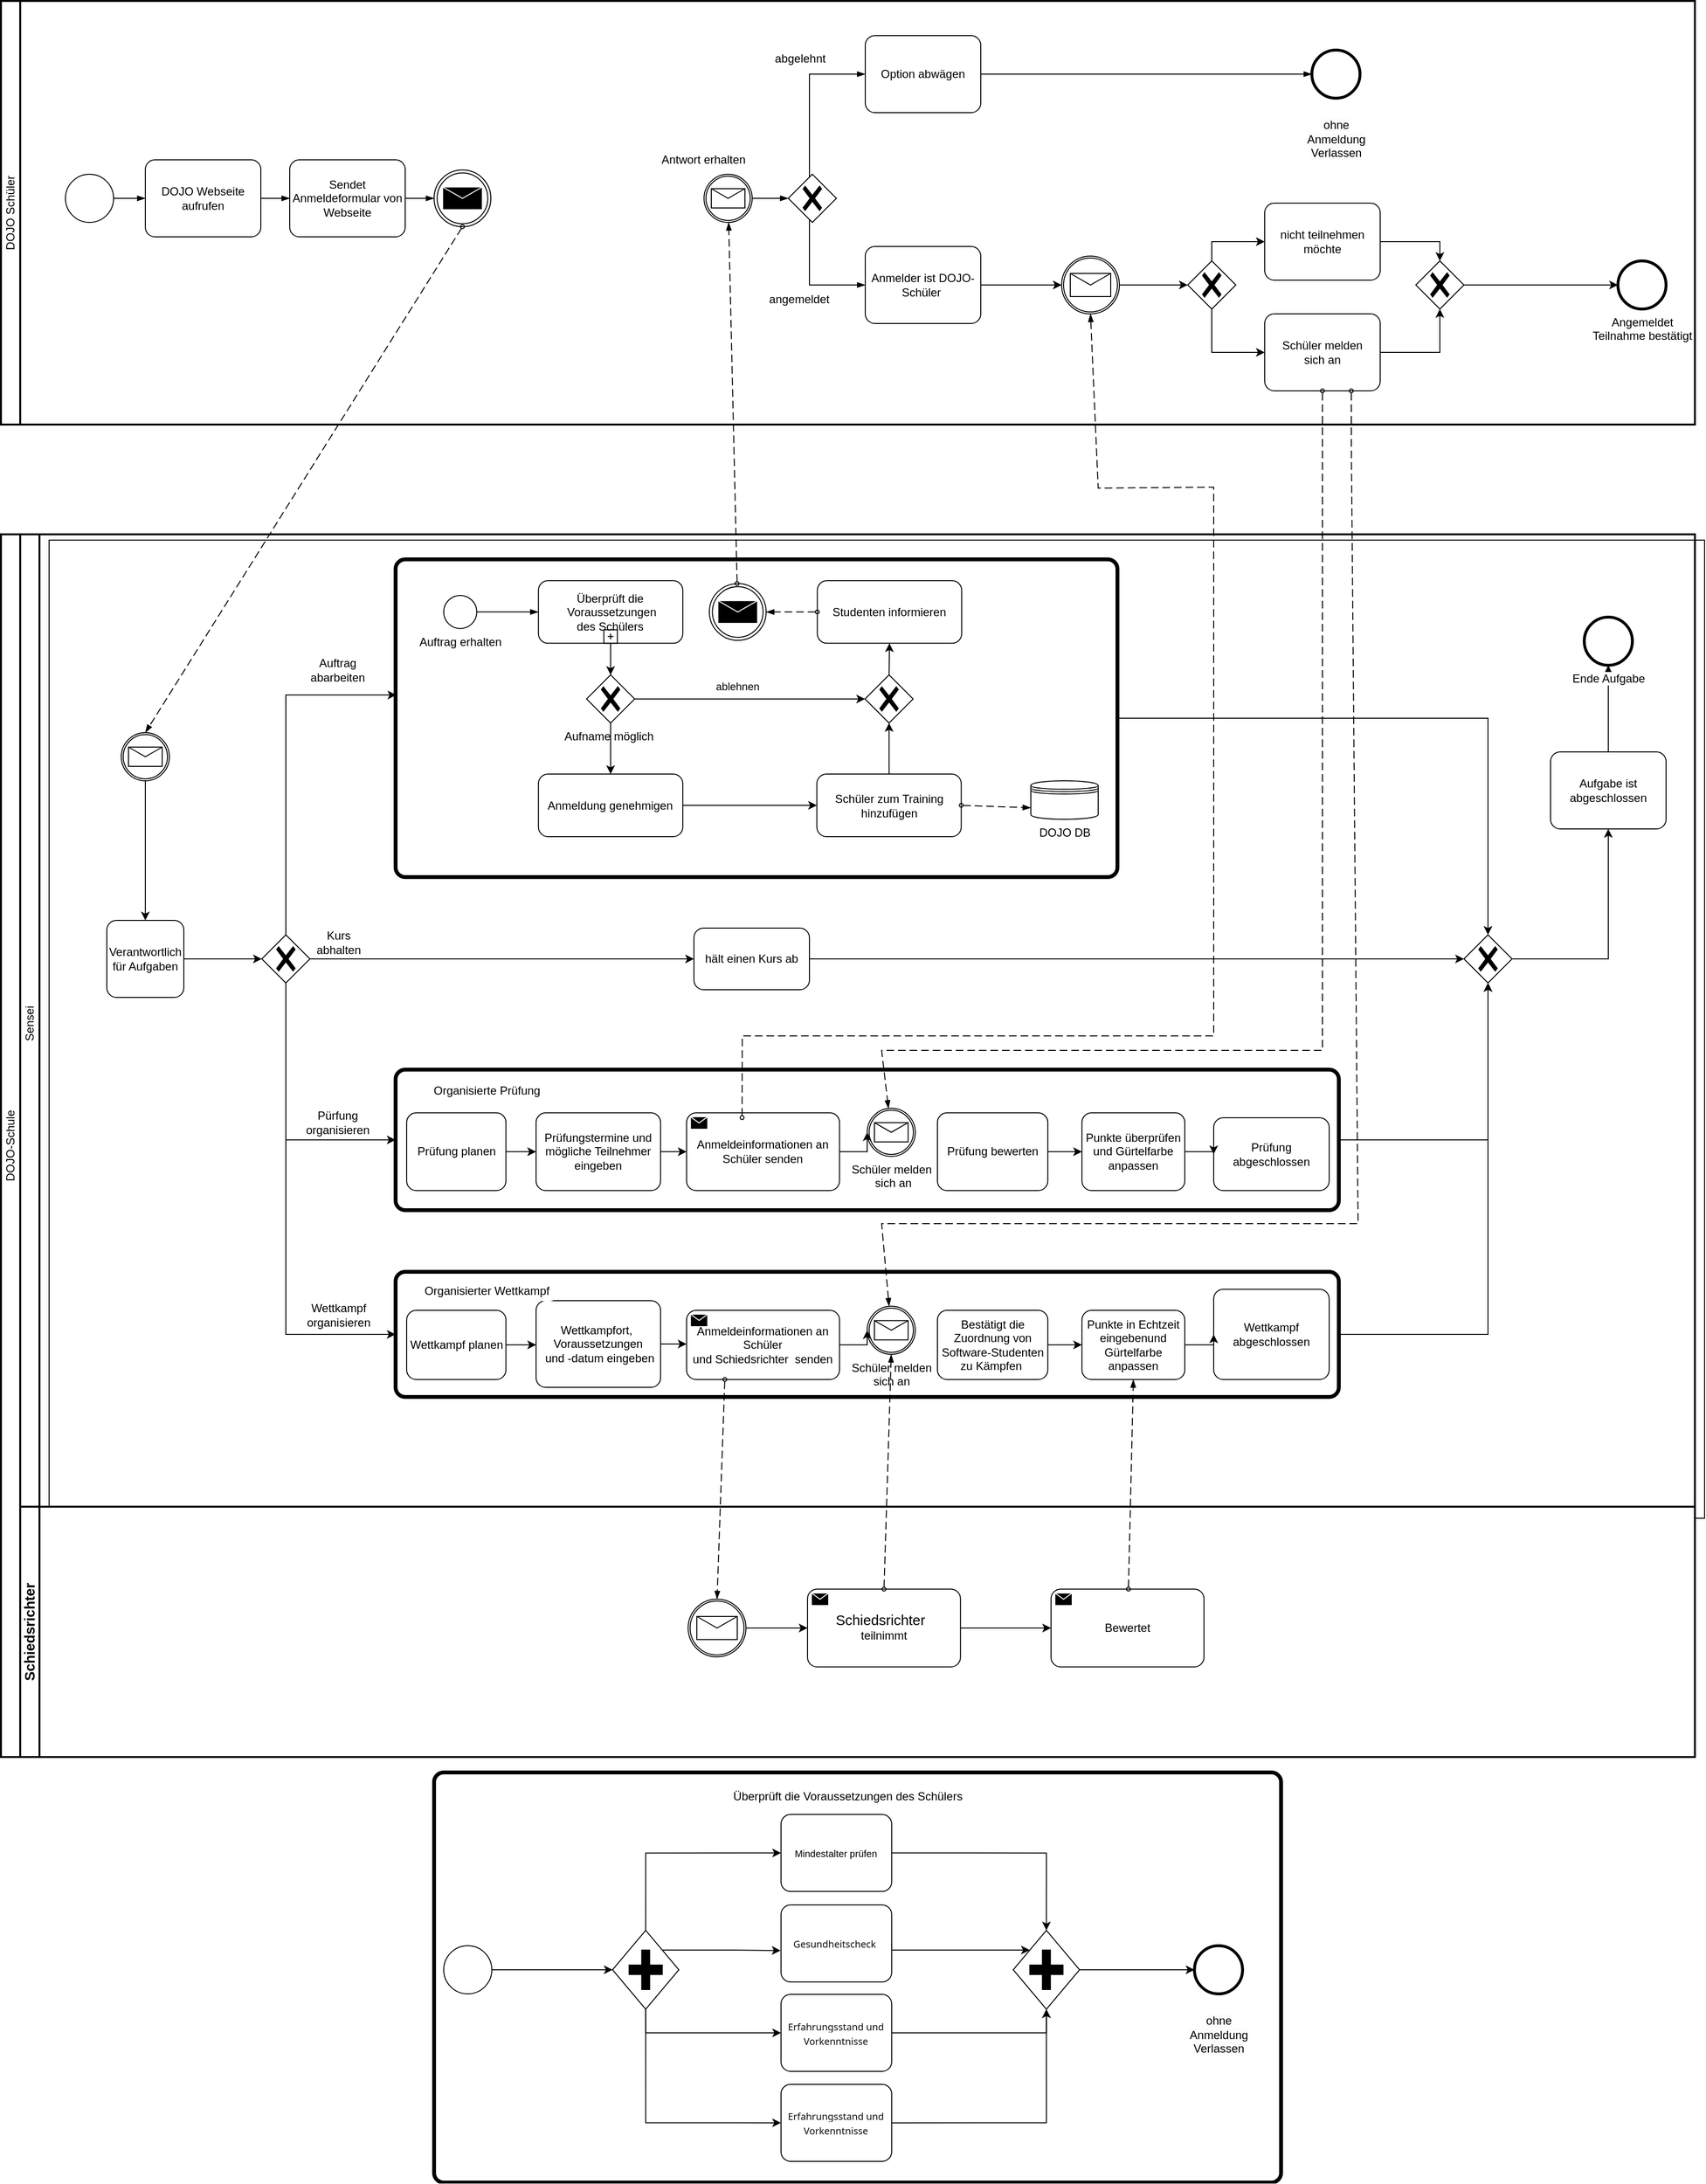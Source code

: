 <mxfile version="24.4.0" type="device">
  <diagram name="Seite-1" id="e3gTe7wbns6cE2BKe8TQ">
    <mxGraphModel dx="2620" dy="1055" grid="1" gridSize="10" guides="1" tooltips="1" connect="1" arrows="1" fold="1" page="1" pageScale="1" pageWidth="827" pageHeight="1169" math="0" shadow="0">
      <root>
        <mxCell id="0" />
        <mxCell id="1" parent="0" />
        <mxCell id="qcsIHLgInA1QgSfUokJL-1" value="DOJO Schüler" style="swimlane;html=1;startSize=20;fontStyle=0;collapsible=0;horizontal=0;swimlaneLine=1;swimlaneFillColor=#ffffff;strokeWidth=2;whiteSpace=wrap;" parent="1" vertex="1">
          <mxGeometry x="-380" y="140" width="1760" height="440" as="geometry" />
        </mxCell>
        <mxCell id="qcsIHLgInA1QgSfUokJL-4" value="" style="points=[[0.145,0.145,0],[0.5,0,0],[0.855,0.145,0],[1,0.5,0],[0.855,0.855,0],[0.5,1,0],[0.145,0.855,0],[0,0.5,0]];shape=mxgraph.bpmn.event;html=1;verticalLabelPosition=bottom;labelBackgroundColor=#ffffff;verticalAlign=top;align=center;perimeter=ellipsePerimeter;outlineConnect=0;aspect=fixed;outline=standard;symbol=general;" parent="qcsIHLgInA1QgSfUokJL-1" vertex="1">
          <mxGeometry x="67" y="180" width="50" height="50" as="geometry" />
        </mxCell>
        <mxCell id="qcsIHLgInA1QgSfUokJL-12" value="" style="points=[[0.25,0.25,0],[0.5,0,0],[0.75,0.25,0],[1,0.5,0],[0.75,0.75,0],[0.5,1,0],[0.25,0.75,0],[0,0.5,0]];shape=mxgraph.bpmn.gateway2;html=1;verticalLabelPosition=bottom;labelBackgroundColor=#ffffff;verticalAlign=top;align=center;perimeter=rhombusPerimeter;outlineConnect=0;outline=none;symbol=none;gwType=exclusive;" parent="qcsIHLgInA1QgSfUokJL-1" vertex="1">
          <mxGeometry x="818" y="180" width="50" height="50" as="geometry" />
        </mxCell>
        <mxCell id="qcsIHLgInA1QgSfUokJL-13" value="Anmelder ist DOJO- Schüler&amp;nbsp;" style="points=[[0.25,0,0],[0.5,0,0],[0.75,0,0],[1,0.25,0],[1,0.5,0],[1,0.75,0],[0.75,1,0],[0.5,1,0],[0.25,1,0],[0,0.75,0],[0,0.5,0],[0,0.25,0]];shape=mxgraph.bpmn.task;whiteSpace=wrap;rectStyle=rounded;size=10;html=1;container=1;expand=0;collapsible=0;taskMarker=abstract;" parent="qcsIHLgInA1QgSfUokJL-1" vertex="1">
          <mxGeometry x="898" y="255" width="120" height="80" as="geometry" />
        </mxCell>
        <mxCell id="qcsIHLgInA1QgSfUokJL-15" value="" style="edgeStyle=elbowEdgeStyle;fontSize=12;html=1;endArrow=blockThin;endFill=1;rounded=0;exitX=1;exitY=0.5;exitDx=0;exitDy=0;exitPerimeter=0;entryX=0;entryY=0.5;entryDx=0;entryDy=0;entryPerimeter=0;" parent="qcsIHLgInA1QgSfUokJL-1" source="XgZ7OTvYV7EqM5-O8hql-16" target="qcsIHLgInA1QgSfUokJL-12" edge="1">
          <mxGeometry width="160" relative="1" as="geometry">
            <mxPoint x="760.5" y="205" as="sourcePoint" />
            <mxPoint x="766" y="120" as="targetPoint" />
          </mxGeometry>
        </mxCell>
        <mxCell id="qcsIHLgInA1QgSfUokJL-28" value="angemeldet" style="edgeStyle=elbowEdgeStyle;fontSize=12;html=1;endArrow=blockThin;endFill=1;rounded=0;entryX=0;entryY=0.5;entryDx=0;entryDy=0;entryPerimeter=0;" parent="qcsIHLgInA1QgSfUokJL-1" source="qcsIHLgInA1QgSfUokJL-12" target="qcsIHLgInA1QgSfUokJL-13" edge="1">
          <mxGeometry x="0.083" y="-19" width="160" relative="1" as="geometry">
            <mxPoint x="716" y="140" as="sourcePoint" />
            <mxPoint x="806" y="76" as="targetPoint" />
            <Array as="points">
              <mxPoint x="840" y="260" />
            </Array>
            <mxPoint x="-11" y="-4" as="offset" />
          </mxGeometry>
        </mxCell>
        <mxCell id="qcsIHLgInA1QgSfUokJL-30" value="&lt;br&gt;&lt;span style=&quot;color: rgb(0, 0, 0); font-family: Helvetica; font-size: 12px; font-style: normal; font-variant-ligatures: normal; font-variant-caps: normal; font-weight: 400; letter-spacing: normal; orphans: 2; text-align: center; text-indent: 0px; text-transform: none; widows: 2; word-spacing: 0px; -webkit-text-stroke-width: 0px; white-space: normal; background-color: rgb(251, 251, 251); text-decoration-thickness: initial; text-decoration-style: initial; text-decoration-color: initial; display: inline !important; float: none;&quot;&gt;ohne Anmeldung Verlassen&lt;/span&gt;&lt;div&gt;&lt;br/&gt;&lt;/div&gt;" style="points=[[0.145,0.145,0],[0.5,0,0],[0.855,0.145,0],[1,0.5,0],[0.855,0.855,0],[0.5,1,0],[0.145,0.855,0],[0,0.5,0]];shape=mxgraph.bpmn.event;html=1;verticalLabelPosition=bottom;labelBackgroundColor=#ffffff;verticalAlign=top;align=center;perimeter=ellipsePerimeter;outlineConnect=0;aspect=fixed;outline=end;symbol=terminate2;" parent="qcsIHLgInA1QgSfUokJL-1" vertex="1">
          <mxGeometry x="1362" y="51" width="50" height="50" as="geometry" />
        </mxCell>
        <mxCell id="qcsIHLgInA1QgSfUokJL-14" value="Option abwägen" style="points=[[0.25,0,0],[0.5,0,0],[0.75,0,0],[1,0.25,0],[1,0.5,0],[1,0.75,0],[0.75,1,0],[0.5,1,0],[0.25,1,0],[0,0.75,0],[0,0.5,0],[0,0.25,0]];shape=mxgraph.bpmn.task;whiteSpace=wrap;rectStyle=rounded;size=10;html=1;container=1;expand=0;collapsible=0;taskMarker=abstract;" parent="qcsIHLgInA1QgSfUokJL-1" vertex="1">
          <mxGeometry x="898" y="36" width="120" height="80" as="geometry" />
        </mxCell>
        <mxCell id="qcsIHLgInA1QgSfUokJL-27" value="abgelehnt" style="edgeStyle=elbowEdgeStyle;fontSize=12;html=1;endArrow=blockThin;endFill=1;rounded=0;entryX=0;entryY=0.5;entryDx=0;entryDy=0;entryPerimeter=0;" parent="qcsIHLgInA1QgSfUokJL-1" source="qcsIHLgInA1QgSfUokJL-12" target="qcsIHLgInA1QgSfUokJL-14" edge="1">
          <mxGeometry x="0.308" y="19" width="160" relative="1" as="geometry">
            <mxPoint x="756" y="166" as="sourcePoint" />
            <mxPoint x="816" y="166" as="targetPoint" />
            <Array as="points">
              <mxPoint x="840" y="130" />
            </Array>
            <mxPoint x="-11" y="3" as="offset" />
          </mxGeometry>
        </mxCell>
        <mxCell id="qcsIHLgInA1QgSfUokJL-31" value="" style="edgeStyle=elbowEdgeStyle;fontSize=12;html=1;endArrow=blockThin;endFill=1;rounded=0;exitX=1;exitY=0.5;exitDx=0;exitDy=0;exitPerimeter=0;entryX=0;entryY=0.5;entryDx=0;entryDy=0;entryPerimeter=0;" parent="qcsIHLgInA1QgSfUokJL-1" source="qcsIHLgInA1QgSfUokJL-14" target="qcsIHLgInA1QgSfUokJL-30" edge="1">
          <mxGeometry width="160" relative="1" as="geometry">
            <mxPoint x="596" y="200" as="sourcePoint" />
            <mxPoint x="1146" y="76" as="targetPoint" />
            <Array as="points" />
          </mxGeometry>
        </mxCell>
        <mxCell id="At_IgEc15yCGYcTw2sl6-193" style="edgeStyle=orthogonalEdgeStyle;rounded=0;orthogonalLoop=1;jettySize=auto;html=1;exitX=1;exitY=0.5;exitDx=0;exitDy=0;exitPerimeter=0;entryX=0;entryY=0.5;entryDx=0;entryDy=0;entryPerimeter=0;" parent="qcsIHLgInA1QgSfUokJL-1" source="qcsIHLgInA1QgSfUokJL-13" target="At_IgEc15yCGYcTw2sl6-194" edge="1">
          <mxGeometry relative="1" as="geometry">
            <mxPoint x="1091" y="295" as="targetPoint" />
          </mxGeometry>
        </mxCell>
        <mxCell id="At_IgEc15yCGYcTw2sl6-194" value="" style="points=[[0.145,0.145,0],[0.5,0,0],[0.855,0.145,0],[1,0.5,0],[0.855,0.855,0],[0.5,1,0],[0.145,0.855,0],[0,0.5,0]];shape=mxgraph.bpmn.event;html=1;verticalLabelPosition=bottom;labelBackgroundColor=#ffffff;verticalAlign=top;align=center;perimeter=ellipsePerimeter;outlineConnect=0;aspect=fixed;outline=catching;symbol=message;" parent="qcsIHLgInA1QgSfUokJL-1" vertex="1">
          <mxGeometry x="1102" y="265" width="60" height="60" as="geometry" />
        </mxCell>
        <mxCell id="At_IgEc15yCGYcTw2sl6-195" value="" style="points=[[0.25,0.25,0],[0.5,0,0],[0.75,0.25,0],[1,0.5,0],[0.75,0.75,0],[0.5,1,0],[0.25,0.75,0],[0,0.5,0]];shape=mxgraph.bpmn.gateway2;html=1;verticalLabelPosition=bottom;labelBackgroundColor=#ffffff;verticalAlign=top;align=center;perimeter=rhombusPerimeter;outlineConnect=0;outline=none;symbol=none;gwType=exclusive;" parent="qcsIHLgInA1QgSfUokJL-1" vertex="1">
          <mxGeometry x="1233" y="270" width="50" height="50" as="geometry" />
        </mxCell>
        <mxCell id="At_IgEc15yCGYcTw2sl6-196" style="edgeStyle=orthogonalEdgeStyle;rounded=0;orthogonalLoop=1;jettySize=auto;html=1;exitX=1;exitY=0.5;exitDx=0;exitDy=0;exitPerimeter=0;entryX=0;entryY=0.5;entryDx=0;entryDy=0;entryPerimeter=0;" parent="qcsIHLgInA1QgSfUokJL-1" source="At_IgEc15yCGYcTw2sl6-194" target="At_IgEc15yCGYcTw2sl6-195" edge="1">
          <mxGeometry relative="1" as="geometry" />
        </mxCell>
        <mxCell id="At_IgEc15yCGYcTw2sl6-203" style="edgeStyle=orthogonalEdgeStyle;rounded=0;orthogonalLoop=1;jettySize=auto;html=1;exitX=1;exitY=0.5;exitDx=0;exitDy=0;exitPerimeter=0;entryX=0.5;entryY=1;entryDx=0;entryDy=0;entryPerimeter=0;" parent="qcsIHLgInA1QgSfUokJL-1" source="At_IgEc15yCGYcTw2sl6-197" target="At_IgEc15yCGYcTw2sl6-201" edge="1">
          <mxGeometry relative="1" as="geometry">
            <mxPoint x="1451" y="320" as="targetPoint" />
          </mxGeometry>
        </mxCell>
        <mxCell id="At_IgEc15yCGYcTw2sl6-197" value="&lt;span style=&quot;text-wrap: nowrap; background-color: rgb(255, 255, 255);&quot;&gt;Schüler melden &lt;br&gt;sich an&lt;/span&gt;" style="points=[[0.25,0,0],[0.5,0,0],[0.75,0,0],[1,0.25,0],[1,0.5,0],[1,0.75,0],[0.75,1,0],[0.5,1,0],[0.25,1,0],[0,0.75,0],[0,0.5,0],[0,0.25,0]];shape=mxgraph.bpmn.task;whiteSpace=wrap;rectStyle=rounded;size=10;html=1;container=1;expand=0;collapsible=0;taskMarker=abstract;" parent="qcsIHLgInA1QgSfUokJL-1" vertex="1">
          <mxGeometry x="1313" y="325" width="120" height="80" as="geometry" />
        </mxCell>
        <mxCell id="At_IgEc15yCGYcTw2sl6-198" style="edgeStyle=orthogonalEdgeStyle;rounded=0;orthogonalLoop=1;jettySize=auto;html=1;exitX=0.5;exitY=1;exitDx=0;exitDy=0;exitPerimeter=0;entryX=0;entryY=0.5;entryDx=0;entryDy=0;entryPerimeter=0;" parent="qcsIHLgInA1QgSfUokJL-1" source="At_IgEc15yCGYcTw2sl6-195" target="At_IgEc15yCGYcTw2sl6-197" edge="1">
          <mxGeometry relative="1" as="geometry" />
        </mxCell>
        <mxCell id="At_IgEc15yCGYcTw2sl6-200" value="nicht teilnehmen möchte" style="points=[[0.25,0,0],[0.5,0,0],[0.75,0,0],[1,0.25,0],[1,0.5,0],[1,0.75,0],[0.75,1,0],[0.5,1,0],[0.25,1,0],[0,0.75,0],[0,0.5,0],[0,0.25,0]];shape=mxgraph.bpmn.task;whiteSpace=wrap;rectStyle=rounded;size=10;html=1;container=1;expand=0;collapsible=0;taskMarker=abstract;" parent="qcsIHLgInA1QgSfUokJL-1" vertex="1">
          <mxGeometry x="1312.999" y="210.004" width="120" height="80" as="geometry" />
        </mxCell>
        <mxCell id="At_IgEc15yCGYcTw2sl6-199" style="edgeStyle=orthogonalEdgeStyle;rounded=0;orthogonalLoop=1;jettySize=auto;html=1;exitX=0.5;exitY=0;exitDx=0;exitDy=0;exitPerimeter=0;" parent="qcsIHLgInA1QgSfUokJL-1" source="At_IgEc15yCGYcTw2sl6-195" target="At_IgEc15yCGYcTw2sl6-200" edge="1">
          <mxGeometry relative="1" as="geometry">
            <mxPoint x="1216.429" y="269.714" as="targetPoint" />
          </mxGeometry>
        </mxCell>
        <mxCell id="At_IgEc15yCGYcTw2sl6-201" value="" style="points=[[0.25,0.25,0],[0.5,0,0],[0.75,0.25,0],[1,0.5,0],[0.75,0.75,0],[0.5,1,0],[0.25,0.75,0],[0,0.5,0]];shape=mxgraph.bpmn.gateway2;html=1;verticalLabelPosition=bottom;labelBackgroundColor=#ffffff;verticalAlign=top;align=center;perimeter=rhombusPerimeter;outlineConnect=0;outline=none;symbol=none;gwType=exclusive;" parent="qcsIHLgInA1QgSfUokJL-1" vertex="1">
          <mxGeometry x="1470" y="270" width="50" height="50" as="geometry" />
        </mxCell>
        <mxCell id="At_IgEc15yCGYcTw2sl6-202" style="edgeStyle=orthogonalEdgeStyle;rounded=0;orthogonalLoop=1;jettySize=auto;html=1;exitX=1;exitY=0.5;exitDx=0;exitDy=0;exitPerimeter=0;entryX=0.5;entryY=0;entryDx=0;entryDy=0;entryPerimeter=0;" parent="qcsIHLgInA1QgSfUokJL-1" source="At_IgEc15yCGYcTw2sl6-200" target="At_IgEc15yCGYcTw2sl6-201" edge="1">
          <mxGeometry relative="1" as="geometry" />
        </mxCell>
        <mxCell id="At_IgEc15yCGYcTw2sl6-204" style="edgeStyle=orthogonalEdgeStyle;rounded=0;orthogonalLoop=1;jettySize=auto;html=1;exitX=1;exitY=0.5;exitDx=0;exitDy=0;exitPerimeter=0;" parent="qcsIHLgInA1QgSfUokJL-1" source="At_IgEc15yCGYcTw2sl6-201" target="fI3-ozC-W1uijajEzl0u-11" edge="1">
          <mxGeometry relative="1" as="geometry">
            <Array as="points">
              <mxPoint x="1610" y="295" />
              <mxPoint x="1610" y="295" />
            </Array>
          </mxGeometry>
        </mxCell>
        <mxCell id="f7bu9HOFhvf2K83We35n-1" value="DOJO Webseite aufrufen" style="points=[[0.25,0,0],[0.5,0,0],[0.75,0,0],[1,0.25,0],[1,0.5,0],[1,0.75,0],[0.75,1,0],[0.5,1,0],[0.25,1,0],[0,0.75,0],[0,0.5,0],[0,0.25,0]];shape=mxgraph.bpmn.task;whiteSpace=wrap;rectStyle=rounded;size=10;html=1;container=1;expand=0;collapsible=0;taskMarker=abstract;" parent="qcsIHLgInA1QgSfUokJL-1" vertex="1">
          <mxGeometry x="150" y="165" width="120" height="80" as="geometry" />
        </mxCell>
        <mxCell id="f7bu9HOFhvf2K83We35n-2" value="" style="edgeStyle=elbowEdgeStyle;fontSize=12;html=1;endArrow=blockThin;endFill=1;rounded=0;entryX=0;entryY=0.5;entryDx=0;entryDy=0;entryPerimeter=0;" parent="qcsIHLgInA1QgSfUokJL-1" source="qcsIHLgInA1QgSfUokJL-4" target="f7bu9HOFhvf2K83We35n-1" edge="1">
          <mxGeometry width="160" relative="1" as="geometry">
            <mxPoint x="146" y="245" as="sourcePoint" />
            <mxPoint x="30" y="380" as="targetPoint" />
          </mxGeometry>
        </mxCell>
        <mxCell id="f7bu9HOFhvf2K83We35n-5" value="" style="edgeStyle=elbowEdgeStyle;fontSize=12;html=1;endArrow=blockThin;endFill=1;rounded=0;entryX=0;entryY=0.5;entryDx=0;entryDy=0;entryPerimeter=0;exitX=1;exitY=0.5;exitDx=0;exitDy=0;exitPerimeter=0;" parent="qcsIHLgInA1QgSfUokJL-1" source="XgZ7OTvYV7EqM5-O8hql-10" target="XgZ7OTvYV7EqM5-O8hql-2" edge="1">
          <mxGeometry width="160" relative="1" as="geometry">
            <mxPoint x="127" y="215" as="sourcePoint" />
            <mxPoint x="160" y="215" as="targetPoint" />
          </mxGeometry>
        </mxCell>
        <mxCell id="XgZ7OTvYV7EqM5-O8hql-10" value="Sendet Anmeldeformular von Webseite" style="points=[[0.25,0,0],[0.5,0,0],[0.75,0,0],[1,0.25,0],[1,0.5,0],[1,0.75,0],[0.75,1,0],[0.5,1,0],[0.25,1,0],[0,0.75,0],[0,0.5,0],[0,0.25,0]];shape=mxgraph.bpmn.task;whiteSpace=wrap;rectStyle=rounded;size=10;html=1;container=1;expand=0;collapsible=0;taskMarker=abstract;" parent="qcsIHLgInA1QgSfUokJL-1" vertex="1">
          <mxGeometry x="300" y="165" width="120" height="80" as="geometry" />
        </mxCell>
        <mxCell id="XgZ7OTvYV7EqM5-O8hql-2" value="" style="points=[[0.145,0.145,0],[0.5,0,0],[0.855,0.145,0],[1,0.5,0],[0.855,0.855,0],[0.5,1,0],[0.145,0.855,0],[0,0.5,0]];shape=mxgraph.bpmn.event;html=1;verticalLabelPosition=bottom;labelBackgroundColor=#ffffff;verticalAlign=top;align=center;perimeter=ellipsePerimeter;outlineConnect=0;aspect=fixed;outline=throwing;symbol=message;" parent="qcsIHLgInA1QgSfUokJL-1" vertex="1">
          <mxGeometry x="450" y="175.5" width="59" height="59" as="geometry" />
        </mxCell>
        <mxCell id="XgZ7OTvYV7EqM5-O8hql-17" value="&lt;span style=&quot;text-wrap: nowrap; background-color: rgb(255, 255, 255);&quot;&gt;Antwort erhalten&lt;/span&gt;" style="text;html=1;align=center;verticalAlign=middle;whiteSpace=wrap;rounded=0;" parent="qcsIHLgInA1QgSfUokJL-1" vertex="1">
          <mxGeometry x="700" y="150" width="60" height="30" as="geometry" />
        </mxCell>
        <mxCell id="XgZ7OTvYV7EqM5-O8hql-16" value="" style="points=[[0.145,0.145,0],[0.5,0,0],[0.855,0.145,0],[1,0.5,0],[0.855,0.855,0],[0.5,1,0],[0.145,0.855,0],[0,0.5,0]];shape=mxgraph.bpmn.event;html=1;verticalLabelPosition=bottom;labelBackgroundColor=#ffffff;verticalAlign=top;align=center;perimeter=ellipsePerimeter;outlineConnect=0;aspect=fixed;outline=boundInt;symbol=message;" parent="qcsIHLgInA1QgSfUokJL-1" vertex="1">
          <mxGeometry x="730.5" y="180" width="50" height="50" as="geometry" />
        </mxCell>
        <mxCell id="fI3-ozC-W1uijajEzl0u-11" value="&lt;div&gt;Angemeldet&lt;br&gt;Teilnahme bestätigt&lt;/div&gt;" style="points=[[0.145,0.145,0],[0.5,0,0],[0.855,0.145,0],[1,0.5,0],[0.855,0.855,0],[0.5,1,0],[0.145,0.855,0],[0,0.5,0]];shape=mxgraph.bpmn.event;html=1;verticalLabelPosition=bottom;labelBackgroundColor=#ffffff;verticalAlign=top;align=center;perimeter=ellipsePerimeter;outlineConnect=0;aspect=fixed;outline=end;symbol=terminate2;" vertex="1" parent="qcsIHLgInA1QgSfUokJL-1">
          <mxGeometry x="1680" y="270" width="50" height="50" as="geometry" />
        </mxCell>
        <mxCell id="qcsIHLgInA1QgSfUokJL-2" value="DOJO-Schule" style="swimlane;html=1;startSize=20;fontStyle=0;collapsible=0;horizontal=0;swimlaneLine=1;swimlaneFillColor=#ffffff;strokeWidth=2;whiteSpace=wrap;" parent="1" vertex="1">
          <mxGeometry x="-380" y="694" width="1760" height="1270" as="geometry" />
        </mxCell>
        <mxCell id="At_IgEc15yCGYcTw2sl6-47" value="Sensei" style="swimlane;html=1;startSize=20;fontStyle=0;collapsible=0;horizontal=0;swimlaneLine=1;swimlaneFillColor=#ffffff;strokeWidth=2;whiteSpace=wrap;" parent="qcsIHLgInA1QgSfUokJL-2" vertex="1">
          <mxGeometry x="20" width="1740" height="1016" as="geometry" />
        </mxCell>
        <mxCell id="At_IgEc15yCGYcTw2sl6-48" value="" style="swimlane;html=1;startSize=20;fontStyle=0;collapsible=0;horizontal=0;swimlaneLine=0;fillColor=none;whiteSpace=wrap;" parent="At_IgEc15yCGYcTw2sl6-47" vertex="1">
          <mxGeometry x="30" y="6" width="1720" height="1016" as="geometry" />
        </mxCell>
        <mxCell id="At_IgEc15yCGYcTw2sl6-117" value="" style="points=[[0.25,0,0],[0.5,0,0],[0.75,0,0],[1,0.25,0],[1,0.5,0],[1,0.75,0],[0.75,1,0],[0.5,1,0],[0.25,1,0],[0,0.75,0],[0,0.5,0],[0,0.25,0]];shape=mxgraph.bpmn.task;whiteSpace=wrap;rectStyle=rounded;size=10;html=1;container=1;expand=0;collapsible=0;bpmnShapeType=call;" parent="At_IgEc15yCGYcTw2sl6-48" vertex="1">
          <mxGeometry x="360" y="20" width="750" height="330" as="geometry" />
        </mxCell>
        <mxCell id="At_IgEc15yCGYcTw2sl6-119" value="Auftrag erhalten" style="points=[[0.145,0.145,0],[0.5,0,0],[0.855,0.145,0],[1,0.5,0],[0.855,0.855,0],[0.5,1,0],[0.145,0.855,0],[0,0.5,0]];shape=mxgraph.bpmn.event;html=1;verticalLabelPosition=bottom;labelBackgroundColor=#ffffff;verticalAlign=top;align=center;perimeter=ellipsePerimeter;outlineConnect=0;aspect=fixed;outline=standard;symbol=general;" parent="At_IgEc15yCGYcTw2sl6-117" vertex="1">
          <mxGeometry x="49.997" y="37.478" width="34.37" height="34.37" as="geometry" />
        </mxCell>
        <mxCell id="At_IgEc15yCGYcTw2sl6-120" style="edgeStyle=orthogonalEdgeStyle;rounded=0;orthogonalLoop=1;jettySize=auto;html=1;exitX=0.5;exitY=1;exitDx=0;exitDy=0;exitPerimeter=0;" parent="At_IgEc15yCGYcTw2sl6-117" source="At_IgEc15yCGYcTw2sl6-63" target="At_IgEc15yCGYcTw2sl6-52" edge="1">
          <mxGeometry relative="1" as="geometry" />
        </mxCell>
        <mxCell id="At_IgEc15yCGYcTw2sl6-63" value="&lt;br&gt;&lt;span style=&quot;color: rgb(0, 0, 0); font-family: Helvetica; font-size: 12px; font-style: normal; font-variant-ligatures: normal; font-variant-caps: normal; font-weight: 400; letter-spacing: normal; orphans: 2; text-align: center; text-indent: 0px; text-transform: none; widows: 2; word-spacing: 0px; -webkit-text-stroke-width: 0px; white-space: normal; background-color: rgb(251, 251, 251); text-decoration-thickness: initial; text-decoration-style: initial; text-decoration-color: initial; display: inline !important; float: none;&quot;&gt;Über&lt;/span&gt;&lt;span style=&quot;text-wrap: nowrap;&quot;&gt;prüft die&lt;br&gt;&amp;nbsp;Voraussetzungen &lt;br&gt;des Schülers&lt;/span&gt;&lt;div&gt;&lt;br&gt;&lt;/div&gt;" style="points=[[0.25,0,0],[0.5,0,0],[0.75,0,0],[1,0.25,0],[1,0.5,0],[1,0.75,0],[0.75,1,0],[0.5,1,0],[0.25,1,0],[0,0.75,0],[0,0.5,0],[0,0.25,0]];shape=mxgraph.bpmn.task;whiteSpace=wrap;rectStyle=rounded;size=10;html=1;container=1;expand=0;collapsible=0;taskMarker=abstract;isLoopSub=1;" parent="At_IgEc15yCGYcTw2sl6-117" vertex="1">
          <mxGeometry x="148.413" y="22.167" width="150" height="65" as="geometry" />
        </mxCell>
        <mxCell id="At_IgEc15yCGYcTw2sl6-51" value="" style="edgeStyle=elbowEdgeStyle;fontSize=12;html=1;endArrow=blockThin;endFill=1;rounded=0;entryX=0;entryY=0.5;entryDx=0;entryDy=0;entryPerimeter=0;exitX=1;exitY=0.5;exitDx=0;exitDy=0;exitPerimeter=0;" parent="At_IgEc15yCGYcTw2sl6-117" source="At_IgEc15yCGYcTw2sl6-119" target="At_IgEc15yCGYcTw2sl6-63" edge="1">
          <mxGeometry width="160" relative="1" as="geometry">
            <mxPoint x="78.852" y="26.427" as="sourcePoint" />
            <mxPoint x="209.413" y="45.118" as="targetPoint" />
            <Array as="points">
              <mxPoint x="144.34" y="39.6" />
            </Array>
          </mxGeometry>
        </mxCell>
        <mxCell id="At_IgEc15yCGYcTw2sl6-52" value="Aufname möglich&amp;nbsp;" style="points=[[0.25,0.25,0],[0.5,0,0],[0.75,0.25,0],[1,0.5,0],[0.75,0.75,0],[0.5,1,0],[0.25,0.75,0],[0,0.5,0]];shape=mxgraph.bpmn.gateway2;html=1;verticalLabelPosition=bottom;labelBackgroundColor=#ffffff;verticalAlign=top;align=center;perimeter=rhombusPerimeter;outlineConnect=0;outline=none;symbol=none;gwType=exclusive;" parent="At_IgEc15yCGYcTw2sl6-117" vertex="1">
          <mxGeometry x="198.409" y="120" width="50" height="50" as="geometry" />
        </mxCell>
        <mxCell id="At_IgEc15yCGYcTw2sl6-55" value="" style="points=[[0.25,0.25,0],[0.5,0,0],[0.75,0.25,0],[1,0.5,0],[0.75,0.75,0],[0.5,1,0],[0.25,0.75,0],[0,0.5,0]];shape=mxgraph.bpmn.gateway2;html=1;verticalLabelPosition=bottom;labelBackgroundColor=#ffffff;verticalAlign=top;align=center;perimeter=rhombusPerimeter;outlineConnect=0;outline=none;symbol=none;gwType=exclusive;" parent="At_IgEc15yCGYcTw2sl6-117" vertex="1">
          <mxGeometry x="487.72" y="120" width="50" height="50" as="geometry" />
        </mxCell>
        <mxCell id="At_IgEc15yCGYcTw2sl6-56" style="edgeStyle=orthogonalEdgeStyle;rounded=0;orthogonalLoop=1;jettySize=auto;html=1;entryX=0;entryY=0.5;entryDx=0;entryDy=0;entryPerimeter=0;exitX=1;exitY=0.5;exitDx=0;exitDy=0;exitPerimeter=0;" parent="At_IgEc15yCGYcTw2sl6-117" source="At_IgEc15yCGYcTw2sl6-52" target="At_IgEc15yCGYcTw2sl6-55" edge="1">
          <mxGeometry relative="1" as="geometry">
            <mxPoint x="228.261" y="27.5" as="sourcePoint" />
            <mxPoint x="146.739" y="77.917" as="targetPoint" />
          </mxGeometry>
        </mxCell>
        <mxCell id="At_IgEc15yCGYcTw2sl6-57" value="ablehnen" style="edgeLabel;html=1;align=center;verticalAlign=middle;resizable=0;points=[];" parent="At_IgEc15yCGYcTw2sl6-56" vertex="1" connectable="0">
          <mxGeometry x="-0.145" y="3" relative="1" as="geometry">
            <mxPoint x="4" y="-10" as="offset" />
          </mxGeometry>
        </mxCell>
        <mxCell id="At_IgEc15yCGYcTw2sl6-59" value="Schüler zum Training hinzufügen" style="points=[[0.25,0,0],[0.5,0,0],[0.75,0,0],[1,0.25,0],[1,0.5,0],[1,0.75,0],[0.75,1,0],[0.5,1,0],[0.25,1,0],[0,0.75,0],[0,0.5,0],[0,0.25,0]];shape=mxgraph.bpmn.task;whiteSpace=wrap;rectStyle=rounded;size=10;html=1;container=1;expand=0;collapsible=0;taskMarker=abstract;" parent="At_IgEc15yCGYcTw2sl6-117" vertex="1">
          <mxGeometry x="437.72" y="223" width="150" height="65" as="geometry" />
        </mxCell>
        <mxCell id="At_IgEc15yCGYcTw2sl6-61" style="edgeStyle=orthogonalEdgeStyle;rounded=0;orthogonalLoop=1;jettySize=auto;html=1;exitX=0.5;exitY=0;exitDx=0;exitDy=0;exitPerimeter=0;entryX=0.5;entryY=1;entryDx=0;entryDy=0;entryPerimeter=0;" parent="At_IgEc15yCGYcTw2sl6-117" source="At_IgEc15yCGYcTw2sl6-59" target="At_IgEc15yCGYcTw2sl6-55" edge="1">
          <mxGeometry relative="1" as="geometry" />
        </mxCell>
        <mxCell id="At_IgEc15yCGYcTw2sl6-54" value="Anmeldung genehmigen" style="points=[[0.25,0,0],[0.5,0,0],[0.75,0,0],[1,0.25,0],[1,0.5,0],[1,0.75,0],[0.75,1,0],[0.5,1,0],[0.25,1,0],[0,0.75,0],[0,0.5,0],[0,0.25,0]];shape=mxgraph.bpmn.task;whiteSpace=wrap;rectStyle=rounded;size=10;html=1;container=1;expand=0;collapsible=0;taskMarker=abstract;" parent="At_IgEc15yCGYcTw2sl6-117" vertex="1">
          <mxGeometry x="148.408" y="223.0" width="150" height="65" as="geometry" />
        </mxCell>
        <mxCell id="At_IgEc15yCGYcTw2sl6-121" style="edgeStyle=orthogonalEdgeStyle;rounded=0;orthogonalLoop=1;jettySize=auto;html=1;exitX=0.5;exitY=1;exitDx=0;exitDy=0;exitPerimeter=0;entryX=0.5;entryY=0;entryDx=0;entryDy=0;entryPerimeter=0;" parent="At_IgEc15yCGYcTw2sl6-117" source="At_IgEc15yCGYcTw2sl6-52" target="At_IgEc15yCGYcTw2sl6-54" edge="1">
          <mxGeometry relative="1" as="geometry">
            <Array as="points">
              <mxPoint x="223" y="180" />
              <mxPoint x="223" y="180" />
            </Array>
          </mxGeometry>
        </mxCell>
        <mxCell id="At_IgEc15yCGYcTw2sl6-122" style="edgeStyle=orthogonalEdgeStyle;rounded=0;orthogonalLoop=1;jettySize=auto;html=1;exitX=1;exitY=0.5;exitDx=0;exitDy=0;exitPerimeter=0;entryX=0;entryY=0.5;entryDx=0;entryDy=0;entryPerimeter=0;" parent="At_IgEc15yCGYcTw2sl6-117" source="At_IgEc15yCGYcTw2sl6-54" target="At_IgEc15yCGYcTw2sl6-59" edge="1">
          <mxGeometry relative="1" as="geometry" />
        </mxCell>
        <mxCell id="At_IgEc15yCGYcTw2sl6-53" value="Studenten informieren" style="points=[[0.25,0,0],[0.5,0,0],[0.75,0,0],[1,0.25,0],[1,0.5,0],[1,0.75,0],[0.75,1,0],[0.5,1,0],[0.25,1,0],[0,0.75,0],[0,0.5,0],[0,0.25,0]];shape=mxgraph.bpmn.task;whiteSpace=wrap;rectStyle=rounded;size=10;html=1;container=1;expand=0;collapsible=0;taskMarker=abstract;" parent="At_IgEc15yCGYcTw2sl6-117" vertex="1">
          <mxGeometry x="438.179" y="22.167" width="150" height="65" as="geometry" />
        </mxCell>
        <mxCell id="At_IgEc15yCGYcTw2sl6-124" style="edgeStyle=orthogonalEdgeStyle;rounded=0;orthogonalLoop=1;jettySize=auto;html=1;exitX=0.5;exitY=0;exitDx=0;exitDy=0;exitPerimeter=0;entryX=0.5;entryY=1;entryDx=0;entryDy=0;entryPerimeter=0;" parent="At_IgEc15yCGYcTw2sl6-117" source="At_IgEc15yCGYcTw2sl6-55" target="At_IgEc15yCGYcTw2sl6-53" edge="1">
          <mxGeometry relative="1" as="geometry" />
        </mxCell>
        <mxCell id="At_IgEc15yCGYcTw2sl6-152" value="DOJO DB" style="shape=datastore;html=1;labelPosition=center;verticalLabelPosition=bottom;align=center;verticalAlign=top;" parent="At_IgEc15yCGYcTw2sl6-117" vertex="1">
          <mxGeometry x="660" y="230" width="70" height="40" as="geometry" />
        </mxCell>
        <mxCell id="At_IgEc15yCGYcTw2sl6-154" value="" style="dashed=1;dashPattern=8 4;endArrow=blockThin;endFill=1;startArrow=oval;startFill=0;endSize=6;startSize=4;html=1;rounded=0;exitX=1;exitY=0.5;exitDx=0;exitDy=0;exitPerimeter=0;entryX=0;entryY=0.7;entryDx=0;entryDy=0;" parent="At_IgEc15yCGYcTw2sl6-117" source="At_IgEc15yCGYcTw2sl6-59" target="At_IgEc15yCGYcTw2sl6-152" edge="1">
          <mxGeometry width="160" relative="1" as="geometry">
            <mxPoint x="177.75" y="396.0" as="sourcePoint" />
            <mxPoint x="421.75" y="396.0" as="targetPoint" />
            <Array as="points" />
          </mxGeometry>
        </mxCell>
        <mxCell id="XgZ7OTvYV7EqM5-O8hql-13" value="" style="points=[[0.145,0.145,0],[0.5,0,0],[0.855,0.145,0],[1,0.5,0],[0.855,0.855,0],[0.5,1,0],[0.145,0.855,0],[0,0.5,0]];shape=mxgraph.bpmn.event;html=1;verticalLabelPosition=bottom;labelBackgroundColor=#ffffff;verticalAlign=top;align=center;perimeter=ellipsePerimeter;outlineConnect=0;aspect=fixed;outline=throwing;symbol=message;" parent="At_IgEc15yCGYcTw2sl6-117" vertex="1">
          <mxGeometry x="326" y="25.17" width="59" height="59" as="geometry" />
        </mxCell>
        <mxCell id="qcsIHLgInA1QgSfUokJL-45" value="" style="dashed=1;dashPattern=8 4;endArrow=blockThin;endFill=1;startArrow=oval;startFill=0;endSize=6;startSize=4;html=1;rounded=0;exitX=0;exitY=0.5;exitDx=0;exitDy=0;exitPerimeter=0;entryX=1;entryY=0.5;entryDx=0;entryDy=0;entryPerimeter=0;" parent="At_IgEc15yCGYcTw2sl6-117" source="At_IgEc15yCGYcTw2sl6-53" target="XgZ7OTvYV7EqM5-O8hql-13" edge="1">
          <mxGeometry width="160" relative="1" as="geometry">
            <mxPoint x="300" y="-285" as="sourcePoint" />
            <mxPoint x="300" y="-30" as="targetPoint" />
            <Array as="points" />
          </mxGeometry>
        </mxCell>
        <mxCell id="At_IgEc15yCGYcTw2sl6-111" value="Verantwortlich für Aufgaben" style="points=[[0.25,0,0],[0.5,0,0],[0.75,0,0],[1,0.25,0],[1,0.5,0],[1,0.75,0],[0.75,1,0],[0.5,1,0],[0.25,1,0],[0,0.75,0],[0,0.5,0],[0,0.25,0]];shape=mxgraph.bpmn.task;whiteSpace=wrap;rectStyle=rounded;size=10;html=1;container=1;expand=0;collapsible=0;taskMarker=abstract;" parent="At_IgEc15yCGYcTw2sl6-48" vertex="1">
          <mxGeometry x="60" y="395" width="80" height="80" as="geometry" />
        </mxCell>
        <mxCell id="At_IgEc15yCGYcTw2sl6-113" value="" style="points=[[0.25,0.25,0],[0.5,0,0],[0.75,0.25,0],[1,0.5,0],[0.75,0.75,0],[0.5,1,0],[0.25,0.75,0],[0,0.5,0]];shape=mxgraph.bpmn.gateway2;html=1;verticalLabelPosition=bottom;labelBackgroundColor=#ffffff;verticalAlign=top;align=center;perimeter=rhombusPerimeter;outlineConnect=0;outline=none;symbol=none;gwType=exclusive;" parent="At_IgEc15yCGYcTw2sl6-48" vertex="1">
          <mxGeometry x="221" y="410" width="50" height="50" as="geometry" />
        </mxCell>
        <mxCell id="At_IgEc15yCGYcTw2sl6-114" style="edgeStyle=orthogonalEdgeStyle;rounded=0;orthogonalLoop=1;jettySize=auto;html=1;exitX=0.5;exitY=0;exitDx=0;exitDy=0;exitPerimeter=0;entryX=0.001;entryY=0.427;entryDx=0;entryDy=0;entryPerimeter=0;" parent="At_IgEc15yCGYcTw2sl6-48" source="At_IgEc15yCGYcTw2sl6-113" target="At_IgEc15yCGYcTw2sl6-117" edge="1">
          <mxGeometry relative="1" as="geometry">
            <mxPoint x="380.98" y="164.29" as="targetPoint" />
          </mxGeometry>
        </mxCell>
        <mxCell id="At_IgEc15yCGYcTw2sl6-304" style="edgeStyle=orthogonalEdgeStyle;rounded=0;orthogonalLoop=1;jettySize=auto;html=1;exitX=1;exitY=0.5;exitDx=0;exitDy=0;exitPerimeter=0;entryX=0;entryY=0.5;entryDx=0;entryDy=0;entryPerimeter=0;" parent="At_IgEc15yCGYcTw2sl6-48" source="At_IgEc15yCGYcTw2sl6-127" target="At_IgEc15yCGYcTw2sl6-173" edge="1">
          <mxGeometry relative="1" as="geometry">
            <mxPoint x="1460" y="356" as="targetPoint" />
            <Array as="points">
              <mxPoint x="750" y="435" />
            </Array>
          </mxGeometry>
        </mxCell>
        <mxCell id="At_IgEc15yCGYcTw2sl6-127" value="hält einen Kurs ab" style="points=[[0.25,0,0],[0.5,0,0],[0.75,0,0],[1,0.25,0],[1,0.5,0],[1,0.75,0],[0.75,1,0],[0.5,1,0],[0.25,1,0],[0,0.75,0],[0,0.5,0],[0,0.25,0]];shape=mxgraph.bpmn.task;whiteSpace=wrap;rectStyle=rounded;size=10;html=1;container=1;expand=0;collapsible=0;taskMarker=abstract;" parent="At_IgEc15yCGYcTw2sl6-48" vertex="1">
          <mxGeometry x="670" y="403" width="120" height="64" as="geometry" />
        </mxCell>
        <mxCell id="At_IgEc15yCGYcTw2sl6-130" style="edgeStyle=orthogonalEdgeStyle;rounded=0;orthogonalLoop=1;jettySize=auto;html=1;exitX=1;exitY=0.5;exitDx=0;exitDy=0;exitPerimeter=0;" parent="At_IgEc15yCGYcTw2sl6-48" source="At_IgEc15yCGYcTw2sl6-113" target="At_IgEc15yCGYcTw2sl6-127" edge="1">
          <mxGeometry relative="1" as="geometry">
            <mxPoint x="470" y="460" as="targetPoint" />
            <Array as="points">
              <mxPoint x="340" y="435" />
              <mxPoint x="340" y="435" />
            </Array>
          </mxGeometry>
        </mxCell>
        <mxCell id="At_IgEc15yCGYcTw2sl6-139" style="edgeStyle=orthogonalEdgeStyle;rounded=0;orthogonalLoop=1;jettySize=auto;html=1;exitX=0.5;exitY=1;exitDx=0;exitDy=0;exitPerimeter=0;entryX=0;entryY=0.5;entryDx=0;entryDy=0;entryPerimeter=0;" parent="At_IgEc15yCGYcTw2sl6-48" source="At_IgEc15yCGYcTw2sl6-113" target="At_IgEc15yCGYcTw2sl6-156" edge="1">
          <mxGeometry relative="1" as="geometry" />
        </mxCell>
        <mxCell id="fI3-ozC-W1uijajEzl0u-10" style="edgeStyle=orthogonalEdgeStyle;rounded=0;orthogonalLoop=1;jettySize=auto;html=1;" edge="1" parent="At_IgEc15yCGYcTw2sl6-48" source="At_IgEc15yCGYcTw2sl6-143" target="fI3-ozC-W1uijajEzl0u-9">
          <mxGeometry relative="1" as="geometry" />
        </mxCell>
        <mxCell id="At_IgEc15yCGYcTw2sl6-143" value="Aufgabe ist abgeschlossen" style="points=[[0.25,0,0],[0.5,0,0],[0.75,0,0],[1,0.25,0],[1,0.5,0],[1,0.75,0],[0.75,1,0],[0.5,1,0],[0.25,1,0],[0,0.75,0],[0,0.5,0],[0,0.25,0]];shape=mxgraph.bpmn.task;whiteSpace=wrap;rectStyle=rounded;size=10;html=1;container=1;expand=0;collapsible=0;taskMarker=abstract;" parent="At_IgEc15yCGYcTw2sl6-48" vertex="1">
          <mxGeometry x="1560" y="220" width="120" height="80" as="geometry" />
        </mxCell>
        <mxCell id="At_IgEc15yCGYcTw2sl6-148" style="edgeStyle=orthogonalEdgeStyle;rounded=0;orthogonalLoop=1;jettySize=auto;html=1;exitX=0.5;exitY=1;exitDx=0;exitDy=0;exitPerimeter=0;entryX=0;entryY=0.5;entryDx=0;entryDy=0;entryPerimeter=0;" parent="At_IgEc15yCGYcTw2sl6-48" source="At_IgEc15yCGYcTw2sl6-113" target="At_IgEc15yCGYcTw2sl6-177" edge="1">
          <mxGeometry relative="1" as="geometry">
            <mxPoint x="305" y="765" as="targetPoint" />
          </mxGeometry>
        </mxCell>
        <mxCell id="At_IgEc15yCGYcTw2sl6-150" style="edgeStyle=orthogonalEdgeStyle;rounded=0;orthogonalLoop=1;jettySize=auto;html=1;exitX=1;exitY=0.5;exitDx=0;exitDy=0;exitPerimeter=0;entryX=0;entryY=0.5;entryDx=0;entryDy=0;entryPerimeter=0;" parent="At_IgEc15yCGYcTw2sl6-48" source="At_IgEc15yCGYcTw2sl6-111" target="At_IgEc15yCGYcTw2sl6-113" edge="1">
          <mxGeometry relative="1" as="geometry" />
        </mxCell>
        <mxCell id="At_IgEc15yCGYcTw2sl6-156" value="" style="points=[[0.25,0,0],[0.5,0,0],[0.75,0,0],[1,0.25,0],[1,0.5,0],[1,0.75,0],[0.75,1,0],[0.5,1,0],[0.25,1,0],[0,0.75,0],[0,0.5,0],[0,0.25,0]];shape=mxgraph.bpmn.task;whiteSpace=wrap;rectStyle=rounded;size=10;html=1;container=1;expand=0;collapsible=0;bpmnShapeType=call;" parent="At_IgEc15yCGYcTw2sl6-48" vertex="1">
          <mxGeometry x="360" y="550" width="980" height="146" as="geometry" />
        </mxCell>
        <mxCell id="At_IgEc15yCGYcTw2sl6-157" value="Prüfung planen" style="points=[[0.25,0,0],[0.5,0,0],[0.75,0,0],[1,0.25,0],[1,0.5,0],[1,0.75,0],[0.75,1,0],[0.5,1,0],[0.25,1,0],[0,0.75,0],[0,0.5,0],[0,0.25,0]];shape=mxgraph.bpmn.task;whiteSpace=wrap;rectStyle=rounded;size=10;html=1;container=1;expand=0;collapsible=0;taskMarker=abstract;" parent="At_IgEc15yCGYcTw2sl6-156" vertex="1">
          <mxGeometry x="11.52" y="44.923" width="103.16" height="80.693" as="geometry" />
        </mxCell>
        <mxCell id="At_IgEc15yCGYcTw2sl6-160" value="Schüler melden&lt;br&gt;&amp;nbsp;sich an" style="points=[[0.145,0.145,0],[0.5,0,0],[0.855,0.145,0],[1,0.5,0],[0.855,0.855,0],[0.5,1,0],[0.145,0.855,0],[0,0.5,0]];shape=mxgraph.bpmn.event;html=1;verticalLabelPosition=bottom;labelBackgroundColor=#ffffff;verticalAlign=top;align=center;perimeter=ellipsePerimeter;outlineConnect=0;aspect=fixed;outline=catching;symbol=message;" parent="At_IgEc15yCGYcTw2sl6-156" vertex="1">
          <mxGeometry x="490.002" y="40.117" width="50" height="50" as="geometry" />
        </mxCell>
        <mxCell id="At_IgEc15yCGYcTw2sl6-161" value="Anmeldeinformationen an Schüler senden" style="points=[[0.25,0,0],[0.5,0,0],[0.75,0,0],[1,0.25,0],[1,0.5,0],[1,0.75,0],[0.75,1,0],[0.5,1,0],[0.25,1,0],[0,0.75,0],[0,0.5,0],[0,0.25,0]];shape=mxgraph.bpmn.task;whiteSpace=wrap;rectStyle=rounded;size=10;html=1;container=1;expand=0;collapsible=0;taskMarker=send;" parent="At_IgEc15yCGYcTw2sl6-156" vertex="1">
          <mxGeometry x="302.34" y="44.923" width="158.92" height="80.693" as="geometry" />
        </mxCell>
        <mxCell id="At_IgEc15yCGYcTw2sl6-158" value="Prüfungstermine und mögliche Teilnehmer eingeben" style="points=[[0.25,0,0],[0.5,0,0],[0.75,0,0],[1,0.25,0],[1,0.5,0],[1,0.75,0],[0.75,1,0],[0.5,1,0],[0.25,1,0],[0,0.75,0],[0,0.5,0],[0,0.25,0]];shape=mxgraph.bpmn.task;whiteSpace=wrap;rectStyle=rounded;size=10;html=1;container=1;expand=0;collapsible=0;taskMarker=abstract;" parent="At_IgEc15yCGYcTw2sl6-156" vertex="1">
          <mxGeometry x="145.96" y="44.923" width="129.39" height="80.693" as="geometry" />
        </mxCell>
        <mxCell id="At_IgEc15yCGYcTw2sl6-164" style="edgeStyle=orthogonalEdgeStyle;rounded=0;orthogonalLoop=1;jettySize=auto;html=1;exitX=1;exitY=0.5;exitDx=0;exitDy=0;exitPerimeter=0;entryX=0;entryY=0.5;entryDx=0;entryDy=0;entryPerimeter=0;" parent="At_IgEc15yCGYcTw2sl6-156" source="At_IgEc15yCGYcTw2sl6-157" target="At_IgEc15yCGYcTw2sl6-158" edge="1">
          <mxGeometry relative="1" as="geometry" />
        </mxCell>
        <mxCell id="At_IgEc15yCGYcTw2sl6-165" style="edgeStyle=orthogonalEdgeStyle;rounded=0;orthogonalLoop=1;jettySize=auto;html=1;exitX=1;exitY=0.5;exitDx=0;exitDy=0;exitPerimeter=0;entryX=0;entryY=0.5;entryDx=0;entryDy=0;entryPerimeter=0;" parent="At_IgEc15yCGYcTw2sl6-156" source="At_IgEc15yCGYcTw2sl6-158" target="At_IgEc15yCGYcTw2sl6-161" edge="1">
          <mxGeometry relative="1" as="geometry" />
        </mxCell>
        <mxCell id="At_IgEc15yCGYcTw2sl6-166" style="edgeStyle=orthogonalEdgeStyle;rounded=0;orthogonalLoop=1;jettySize=auto;html=1;exitX=1;exitY=0.5;exitDx=0;exitDy=0;exitPerimeter=0;entryX=0;entryY=0.5;entryDx=0;entryDy=0;entryPerimeter=0;" parent="At_IgEc15yCGYcTw2sl6-156" source="At_IgEc15yCGYcTw2sl6-161" target="At_IgEc15yCGYcTw2sl6-160" edge="1">
          <mxGeometry relative="1" as="geometry" />
        </mxCell>
        <mxCell id="At_IgEc15yCGYcTw2sl6-167" value="Prüfung bewerten" style="points=[[0.25,0,0],[0.5,0,0],[0.75,0,0],[1,0.25,0],[1,0.5,0],[1,0.75,0],[0.75,1,0],[0.5,1,0],[0.25,1,0],[0,0.75,0],[0,0.5,0],[0,0.25,0]];shape=mxgraph.bpmn.task;whiteSpace=wrap;rectStyle=rounded;size=10;html=1;container=1;expand=0;collapsible=0;taskMarker=abstract;" parent="At_IgEc15yCGYcTw2sl6-156" vertex="1">
          <mxGeometry x="562.98" y="44.923" width="114.68" height="80.693" as="geometry" />
        </mxCell>
        <mxCell id="At_IgEc15yCGYcTw2sl6-168" value="Punkte überprüfen und Gürtelfarbe anpassen" style="points=[[0.25,0,0],[0.5,0,0],[0.75,0,0],[1,0.25,0],[1,0.5,0],[1,0.75,0],[0.75,1,0],[0.5,1,0],[0.25,1,0],[0,0.75,0],[0,0.5,0],[0,0.25,0]];shape=mxgraph.bpmn.task;whiteSpace=wrap;rectStyle=rounded;size=10;html=1;container=1;expand=0;collapsible=0;taskMarker=abstract;" parent="At_IgEc15yCGYcTw2sl6-156" vertex="1">
          <mxGeometry x="713.11" y="44.923" width="106.89" height="80.693" as="geometry" />
        </mxCell>
        <mxCell id="At_IgEc15yCGYcTw2sl6-169" style="edgeStyle=orthogonalEdgeStyle;rounded=0;orthogonalLoop=1;jettySize=auto;html=1;exitX=1;exitY=0.5;exitDx=0;exitDy=0;exitPerimeter=0;entryX=0;entryY=0.5;entryDx=0;entryDy=0;entryPerimeter=0;" parent="At_IgEc15yCGYcTw2sl6-156" source="At_IgEc15yCGYcTw2sl6-167" target="At_IgEc15yCGYcTw2sl6-168" edge="1">
          <mxGeometry relative="1" as="geometry" />
        </mxCell>
        <mxCell id="At_IgEc15yCGYcTw2sl6-170" value="Prüfung abgeschlossen" style="points=[[0.25,0,0],[0.5,0,0],[0.75,0,0],[1,0.25,0],[1,0.5,0],[1,0.75,0],[0.75,1,0],[0.5,1,0],[0.25,1,0],[0,0.75,0],[0,0.5,0],[0,0.25,0]];shape=mxgraph.bpmn.task;whiteSpace=wrap;rectStyle=rounded;size=10;html=1;container=1;expand=0;collapsible=0;taskMarker=abstract;" parent="At_IgEc15yCGYcTw2sl6-156" vertex="1">
          <mxGeometry x="850" y="50" width="120" height="75.61" as="geometry" />
        </mxCell>
        <mxCell id="At_IgEc15yCGYcTw2sl6-171" style="edgeStyle=orthogonalEdgeStyle;rounded=0;orthogonalLoop=1;jettySize=auto;html=1;exitX=1;exitY=0.5;exitDx=0;exitDy=0;exitPerimeter=0;entryX=0;entryY=0.5;entryDx=0;entryDy=0;entryPerimeter=0;" parent="At_IgEc15yCGYcTw2sl6-156" source="At_IgEc15yCGYcTw2sl6-168" target="At_IgEc15yCGYcTw2sl6-170" edge="1">
          <mxGeometry relative="1" as="geometry" />
        </mxCell>
        <mxCell id="At_IgEc15yCGYcTw2sl6-132" value="Organisierte Prüfung" style="points=[[0.25,0,0],[0.5,0,0],[0.75,0,0],[1,0.25,0],[1,0.5,0],[1,0.75,0],[0.75,1,0],[0.5,1,0],[0.25,1,0],[0,0.75,0],[0,0.5,0],[0,0.25,0]];shape=mxgraph.bpmn.task;whiteSpace=wrap;rectStyle=rounded;size=10;html=1;container=1;expand=0;collapsible=0;taskMarker=abstract;strokeColor=#FFFFFF;" parent="At_IgEc15yCGYcTw2sl6-156" vertex="1">
          <mxGeometry x="20" y="11.231" width="150" height="22.462" as="geometry" />
        </mxCell>
        <mxCell id="At_IgEc15yCGYcTw2sl6-172" style="edgeStyle=orthogonalEdgeStyle;rounded=0;orthogonalLoop=1;jettySize=auto;html=1;exitX=0.5;exitY=1;exitDx=0;exitDy=0;exitPerimeter=0;" parent="At_IgEc15yCGYcTw2sl6-156" source="At_IgEc15yCGYcTw2sl6-132" target="At_IgEc15yCGYcTw2sl6-132" edge="1">
          <mxGeometry relative="1" as="geometry" />
        </mxCell>
        <mxCell id="At_IgEc15yCGYcTw2sl6-174" style="edgeStyle=orthogonalEdgeStyle;rounded=0;orthogonalLoop=1;jettySize=auto;html=1;exitX=1;exitY=0.5;exitDx=0;exitDy=0;exitPerimeter=0;" parent="At_IgEc15yCGYcTw2sl6-48" source="At_IgEc15yCGYcTw2sl6-173" target="At_IgEc15yCGYcTw2sl6-143" edge="1">
          <mxGeometry relative="1" as="geometry" />
        </mxCell>
        <mxCell id="At_IgEc15yCGYcTw2sl6-173" value="" style="points=[[0.25,0.25,0],[0.5,0,0],[0.75,0.25,0],[1,0.5,0],[0.75,0.75,0],[0.5,1,0],[0.25,0.75,0],[0,0.5,0]];shape=mxgraph.bpmn.gateway2;html=1;verticalLabelPosition=bottom;labelBackgroundColor=#ffffff;verticalAlign=top;align=center;perimeter=rhombusPerimeter;outlineConnect=0;outline=none;symbol=none;gwType=exclusive;" parent="At_IgEc15yCGYcTw2sl6-48" vertex="1">
          <mxGeometry x="1470" y="410" width="50" height="50" as="geometry" />
        </mxCell>
        <mxCell id="At_IgEc15yCGYcTw2sl6-175" style="edgeStyle=orthogonalEdgeStyle;rounded=0;orthogonalLoop=1;jettySize=auto;html=1;exitX=1;exitY=0.5;exitDx=0;exitDy=0;exitPerimeter=0;entryX=0.5;entryY=1;entryDx=0;entryDy=0;entryPerimeter=0;" parent="At_IgEc15yCGYcTw2sl6-48" source="At_IgEc15yCGYcTw2sl6-156" target="At_IgEc15yCGYcTw2sl6-173" edge="1">
          <mxGeometry relative="1" as="geometry" />
        </mxCell>
        <mxCell id="At_IgEc15yCGYcTw2sl6-177" value="" style="points=[[0.25,0,0],[0.5,0,0],[0.75,0,0],[1,0.25,0],[1,0.5,0],[1,0.75,0],[0.75,1,0],[0.5,1,0],[0.25,1,0],[0,0.75,0],[0,0.5,0],[0,0.25,0]];shape=mxgraph.bpmn.task;whiteSpace=wrap;rectStyle=rounded;size=10;html=1;container=1;expand=0;collapsible=0;bpmnShapeType=call;" parent="At_IgEc15yCGYcTw2sl6-48" vertex="1">
          <mxGeometry x="360" y="760" width="980" height="130" as="geometry" />
        </mxCell>
        <mxCell id="At_IgEc15yCGYcTw2sl6-178" value="Wettkampf planen" style="points=[[0.25,0,0],[0.5,0,0],[0.75,0,0],[1,0.25,0],[1,0.5,0],[1,0.75,0],[0.75,1,0],[0.5,1,0],[0.25,1,0],[0,0.75,0],[0,0.5,0],[0,0.25,0]];shape=mxgraph.bpmn.task;whiteSpace=wrap;rectStyle=rounded;size=10;html=1;container=1;expand=0;collapsible=0;taskMarker=abstract;" parent="At_IgEc15yCGYcTw2sl6-177" vertex="1">
          <mxGeometry x="11.52" y="40" width="103.16" height="71.85" as="geometry" />
        </mxCell>
        <mxCell id="At_IgEc15yCGYcTw2sl6-179" value="Schüler melden &lt;br&gt;sich an" style="points=[[0.145,0.145,0],[0.5,0,0],[0.855,0.145,0],[1,0.5,0],[0.855,0.855,0],[0.5,1,0],[0.145,0.855,0],[0,0.5,0]];shape=mxgraph.bpmn.event;html=1;verticalLabelPosition=bottom;labelBackgroundColor=#ffffff;verticalAlign=top;align=center;perimeter=ellipsePerimeter;outlineConnect=0;aspect=fixed;outline=catching;symbol=message;" parent="At_IgEc15yCGYcTw2sl6-177" vertex="1">
          <mxGeometry x="490.002" y="35.721" width="50" height="50" as="geometry" />
        </mxCell>
        <mxCell id="At_IgEc15yCGYcTw2sl6-180" value="Anmeldeinformationen an Schüler und&amp;nbsp;&lt;font style=&quot;font-size: 12px;&quot;&gt;&lt;span style=&quot;line-height: 107%; font-family: Aptos, sans-serif;&quot;&gt;Schiedsrichter&lt;/span&gt;&lt;span style=&quot;line-height: 107%; font-family: Aptos, sans-serif;&quot;&gt;&amp;nbsp;&lt;/span&gt;&amp;nbsp;&lt;/font&gt;senden" style="points=[[0.25,0,0],[0.5,0,0],[0.75,0,0],[1,0.25,0],[1,0.5,0],[1,0.75,0],[0.75,1,0],[0.5,1,0],[0.25,1,0],[0,0.75,0],[0,0.5,0],[0,0.25,0]];shape=mxgraph.bpmn.task;whiteSpace=wrap;rectStyle=rounded;size=10;html=1;container=1;expand=0;collapsible=0;taskMarker=send;" parent="At_IgEc15yCGYcTw2sl6-177" vertex="1">
          <mxGeometry x="302.34" y="40" width="158.92" height="71.85" as="geometry" />
        </mxCell>
        <mxCell id="At_IgEc15yCGYcTw2sl6-181" value="Wettkampfort,&amp;nbsp;&lt;br&gt;Voraussetzungen&lt;br&gt;&amp;nbsp;und -datum eingeben" style="points=[[0.25,0,0],[0.5,0,0],[0.75,0,0],[1,0.25,0],[1,0.5,0],[1,0.75,0],[0.75,1,0],[0.5,1,0],[0.25,1,0],[0,0.75,0],[0,0.5,0],[0,0.25,0]];shape=mxgraph.bpmn.task;whiteSpace=wrap;rectStyle=rounded;size=10;html=1;container=1;expand=0;collapsible=0;taskMarker=abstract;" parent="At_IgEc15yCGYcTw2sl6-177" vertex="1">
          <mxGeometry x="145.96" y="30" width="129.39" height="90" as="geometry" />
        </mxCell>
        <mxCell id="At_IgEc15yCGYcTw2sl6-182" style="edgeStyle=orthogonalEdgeStyle;rounded=0;orthogonalLoop=1;jettySize=auto;html=1;exitX=1;exitY=0.5;exitDx=0;exitDy=0;exitPerimeter=0;entryX=0;entryY=0.5;entryDx=0;entryDy=0;entryPerimeter=0;" parent="At_IgEc15yCGYcTw2sl6-177" source="At_IgEc15yCGYcTw2sl6-178" target="At_IgEc15yCGYcTw2sl6-181" edge="1">
          <mxGeometry relative="1" as="geometry" />
        </mxCell>
        <mxCell id="At_IgEc15yCGYcTw2sl6-183" style="edgeStyle=orthogonalEdgeStyle;rounded=0;orthogonalLoop=1;jettySize=auto;html=1;exitX=1;exitY=0.5;exitDx=0;exitDy=0;exitPerimeter=0;entryX=0;entryY=0.5;entryDx=0;entryDy=0;entryPerimeter=0;" parent="At_IgEc15yCGYcTw2sl6-177" source="At_IgEc15yCGYcTw2sl6-181" target="At_IgEc15yCGYcTw2sl6-180" edge="1">
          <mxGeometry relative="1" as="geometry" />
        </mxCell>
        <mxCell id="At_IgEc15yCGYcTw2sl6-184" style="edgeStyle=orthogonalEdgeStyle;rounded=0;orthogonalLoop=1;jettySize=auto;html=1;exitX=1;exitY=0.5;exitDx=0;exitDy=0;exitPerimeter=0;entryX=0;entryY=0.5;entryDx=0;entryDy=0;entryPerimeter=0;" parent="At_IgEc15yCGYcTw2sl6-177" source="At_IgEc15yCGYcTw2sl6-180" target="At_IgEc15yCGYcTw2sl6-179" edge="1">
          <mxGeometry relative="1" as="geometry" />
        </mxCell>
        <mxCell id="At_IgEc15yCGYcTw2sl6-185" value="Bestätigt die Zuordnung von Software-Studenten zu Kämpfen&amp;nbsp;" style="points=[[0.25,0,0],[0.5,0,0],[0.75,0,0],[1,0.25,0],[1,0.5,0],[1,0.75,0],[0.75,1,0],[0.5,1,0],[0.25,1,0],[0,0.75,0],[0,0.5,0],[0,0.25,0]];shape=mxgraph.bpmn.task;whiteSpace=wrap;rectStyle=rounded;size=10;html=1;container=1;expand=0;collapsible=0;taskMarker=abstract;" parent="At_IgEc15yCGYcTw2sl6-177" vertex="1">
          <mxGeometry x="562.98" y="40" width="114.68" height="71.85" as="geometry" />
        </mxCell>
        <mxCell id="At_IgEc15yCGYcTw2sl6-186" value="Punkte in Echtzeit eingebenund Gürtelfarbe anpassen" style="points=[[0.25,0,0],[0.5,0,0],[0.75,0,0],[1,0.25,0],[1,0.5,0],[1,0.75,0],[0.75,1,0],[0.5,1,0],[0.25,1,0],[0,0.75,0],[0,0.5,0],[0,0.25,0]];shape=mxgraph.bpmn.task;whiteSpace=wrap;rectStyle=rounded;size=10;html=1;container=1;expand=0;collapsible=0;taskMarker=abstract;" parent="At_IgEc15yCGYcTw2sl6-177" vertex="1">
          <mxGeometry x="713.11" y="40" width="106.89" height="71.85" as="geometry" />
        </mxCell>
        <mxCell id="At_IgEc15yCGYcTw2sl6-187" style="edgeStyle=orthogonalEdgeStyle;rounded=0;orthogonalLoop=1;jettySize=auto;html=1;exitX=1;exitY=0.5;exitDx=0;exitDy=0;exitPerimeter=0;entryX=0;entryY=0.5;entryDx=0;entryDy=0;entryPerimeter=0;" parent="At_IgEc15yCGYcTw2sl6-177" source="At_IgEc15yCGYcTw2sl6-185" target="At_IgEc15yCGYcTw2sl6-186" edge="1">
          <mxGeometry relative="1" as="geometry" />
        </mxCell>
        <mxCell id="At_IgEc15yCGYcTw2sl6-188" value="Wettkampf abgeschlossen" style="points=[[0.25,0,0],[0.5,0,0],[0.75,0,0],[1,0.25,0],[1,0.5,0],[1,0.75,0],[0.75,1,0],[0.5,1,0],[0.25,1,0],[0,0.75,0],[0,0.5,0],[0,0.25,0]];shape=mxgraph.bpmn.task;whiteSpace=wrap;rectStyle=rounded;size=10;html=1;container=1;expand=0;collapsible=0;taskMarker=abstract;" parent="At_IgEc15yCGYcTw2sl6-177" vertex="1">
          <mxGeometry x="850" y="18.153" width="120" height="93.694" as="geometry" />
        </mxCell>
        <mxCell id="At_IgEc15yCGYcTw2sl6-189" style="edgeStyle=orthogonalEdgeStyle;rounded=0;orthogonalLoop=1;jettySize=auto;html=1;exitX=1;exitY=0.5;exitDx=0;exitDy=0;exitPerimeter=0;entryX=0;entryY=0.5;entryDx=0;entryDy=0;entryPerimeter=0;" parent="At_IgEc15yCGYcTw2sl6-177" source="At_IgEc15yCGYcTw2sl6-186" target="At_IgEc15yCGYcTw2sl6-188" edge="1">
          <mxGeometry relative="1" as="geometry" />
        </mxCell>
        <mxCell id="At_IgEc15yCGYcTw2sl6-190" value="Organisierter Wettkampf" style="points=[[0.25,0,0],[0.5,0,0],[0.75,0,0],[1,0.25,0],[1,0.5,0],[1,0.75,0],[0.75,1,0],[0.5,1,0],[0.25,1,0],[0,0.75,0],[0,0.5,0],[0,0.25,0]];shape=mxgraph.bpmn.task;whiteSpace=wrap;rectStyle=rounded;size=10;html=1;container=1;expand=0;collapsible=0;taskMarker=abstract;strokeColor=#FFFFFF;" parent="At_IgEc15yCGYcTw2sl6-177" vertex="1">
          <mxGeometry x="20" y="10" width="150" height="20" as="geometry" />
        </mxCell>
        <mxCell id="At_IgEc15yCGYcTw2sl6-191" style="edgeStyle=orthogonalEdgeStyle;rounded=0;orthogonalLoop=1;jettySize=auto;html=1;exitX=0.5;exitY=1;exitDx=0;exitDy=0;exitPerimeter=0;" parent="At_IgEc15yCGYcTw2sl6-177" source="At_IgEc15yCGYcTw2sl6-190" target="At_IgEc15yCGYcTw2sl6-190" edge="1">
          <mxGeometry relative="1" as="geometry" />
        </mxCell>
        <mxCell id="At_IgEc15yCGYcTw2sl6-216" style="edgeStyle=orthogonalEdgeStyle;rounded=0;orthogonalLoop=1;jettySize=auto;html=1;exitX=1;exitY=0.5;exitDx=0;exitDy=0;exitPerimeter=0;entryX=0.5;entryY=1;entryDx=0;entryDy=0;entryPerimeter=0;" parent="At_IgEc15yCGYcTw2sl6-48" source="At_IgEc15yCGYcTw2sl6-177" target="At_IgEc15yCGYcTw2sl6-173" edge="1">
          <mxGeometry relative="1" as="geometry" />
        </mxCell>
        <mxCell id="At_IgEc15yCGYcTw2sl6-305" style="edgeStyle=orthogonalEdgeStyle;rounded=0;orthogonalLoop=1;jettySize=auto;html=1;exitX=1;exitY=0.5;exitDx=0;exitDy=0;exitPerimeter=0;entryX=0.5;entryY=0;entryDx=0;entryDy=0;entryPerimeter=0;" parent="At_IgEc15yCGYcTw2sl6-48" source="At_IgEc15yCGYcTw2sl6-117" target="At_IgEc15yCGYcTw2sl6-173" edge="1">
          <mxGeometry relative="1" as="geometry" />
        </mxCell>
        <mxCell id="XgZ7OTvYV7EqM5-O8hql-1" style="edgeStyle=orthogonalEdgeStyle;rounded=0;orthogonalLoop=1;jettySize=auto;html=1;exitX=0.5;exitY=1;exitDx=0;exitDy=0;exitPerimeter=0;entryX=0.5;entryY=0;entryDx=0;entryDy=0;entryPerimeter=0;" parent="At_IgEc15yCGYcTw2sl6-48" source="XgZ7OTvYV7EqM5-O8hql-12" target="At_IgEc15yCGYcTw2sl6-111" edge="1">
          <mxGeometry relative="1" as="geometry">
            <mxPoint x="150" y="445" as="sourcePoint" />
            <mxPoint x="290" y="445" as="targetPoint" />
          </mxGeometry>
        </mxCell>
        <mxCell id="XgZ7OTvYV7EqM5-O8hql-12" value="" style="points=[[0.145,0.145,0],[0.5,0,0],[0.855,0.145,0],[1,0.5,0],[0.855,0.855,0],[0.5,1,0],[0.145,0.855,0],[0,0.5,0]];shape=mxgraph.bpmn.event;html=1;verticalLabelPosition=bottom;labelBackgroundColor=#ffffff;verticalAlign=top;align=center;perimeter=ellipsePerimeter;outlineConnect=0;aspect=fixed;outline=boundInt;symbol=message;" parent="At_IgEc15yCGYcTw2sl6-48" vertex="1">
          <mxGeometry x="75" y="200" width="50" height="50" as="geometry" />
        </mxCell>
        <mxCell id="At_IgEc15yCGYcTw2sl6-141" value="" style="dashed=1;dashPattern=8 4;endArrow=blockThin;endFill=1;startArrow=oval;startFill=0;endSize=6;startSize=4;html=1;rounded=0;exitX=0.5;exitY=0;exitDx=0;exitDy=0;exitPerimeter=0;entryX=0.5;entryY=1;entryDx=0;entryDy=0;entryPerimeter=0;" parent="At_IgEc15yCGYcTw2sl6-48" target="At_IgEc15yCGYcTw2sl6-194" edge="1">
          <mxGeometry width="160" relative="1" as="geometry">
            <mxPoint x="720.0" y="599.923" as="sourcePoint" />
            <mxPoint x="1070.2" y="-230" as="targetPoint" />
            <Array as="points">
              <mxPoint x="720.2" y="515" />
              <mxPoint x="1210" y="515" />
              <mxPoint x="1210" y="226" />
              <mxPoint x="1210" y="-55" />
              <mxPoint x="1090" y="-54" />
            </Array>
          </mxGeometry>
        </mxCell>
        <mxCell id="fI3-ozC-W1uijajEzl0u-5" value="Kurs abhalten" style="text;html=1;align=center;verticalAlign=middle;whiteSpace=wrap;rounded=0;" vertex="1" parent="At_IgEc15yCGYcTw2sl6-48">
          <mxGeometry x="271" y="403" width="60" height="30" as="geometry" />
        </mxCell>
        <mxCell id="fI3-ozC-W1uijajEzl0u-6" value="Auftrag abarbeiten" style="text;html=1;align=center;verticalAlign=middle;whiteSpace=wrap;rounded=0;" vertex="1" parent="At_IgEc15yCGYcTw2sl6-48">
          <mxGeometry x="270" y="120" width="60" height="30" as="geometry" />
        </mxCell>
        <mxCell id="fI3-ozC-W1uijajEzl0u-7" value="Pürfung organisieren" style="text;html=1;align=center;verticalAlign=middle;whiteSpace=wrap;rounded=0;" vertex="1" parent="At_IgEc15yCGYcTw2sl6-48">
          <mxGeometry x="270" y="590" width="60" height="30" as="geometry" />
        </mxCell>
        <mxCell id="fI3-ozC-W1uijajEzl0u-8" value="Wettkampf organisieren" style="text;html=1;align=center;verticalAlign=middle;whiteSpace=wrap;rounded=0;" vertex="1" parent="At_IgEc15yCGYcTw2sl6-48">
          <mxGeometry x="271" y="790" width="60" height="30" as="geometry" />
        </mxCell>
        <mxCell id="fI3-ozC-W1uijajEzl0u-9" value="Ende Aufgabe" style="points=[[0.145,0.145,0],[0.5,0,0],[0.855,0.145,0],[1,0.5,0],[0.855,0.855,0],[0.5,1,0],[0.145,0.855,0],[0,0.5,0]];shape=mxgraph.bpmn.event;html=1;verticalLabelPosition=bottom;labelBackgroundColor=#ffffff;verticalAlign=top;align=center;perimeter=ellipsePerimeter;outlineConnect=0;aspect=fixed;outline=end;symbol=terminate2;" vertex="1" parent="At_IgEc15yCGYcTw2sl6-48">
          <mxGeometry x="1595" y="80" width="50" height="50" as="geometry" />
        </mxCell>
        <mxCell id="At_IgEc15yCGYcTw2sl6-207" value="&lt;b&gt;&lt;span style=&quot;font-size:11.0pt;line-height:107%;&lt;br/&gt;font-family:&amp;quot;Aptos&amp;quot;,sans-serif;mso-ascii-theme-font:minor-latin;mso-fareast-font-family:&lt;br/&gt;Aptos;mso-fareast-theme-font:minor-latin;mso-hansi-theme-font:minor-latin;&lt;br/&gt;mso-bidi-font-family:Arial;mso-bidi-theme-font:minor-bidi;mso-ansi-language:&lt;br/&gt;DE;mso-fareast-language:EN-US;mso-bidi-language:AR-SA&quot;&gt;Schiedsrichter&lt;/span&gt;&lt;/b&gt;&lt;span style=&quot;font-size:11.0pt;line-height:107%;font-family:&amp;quot;Aptos&amp;quot;,sans-serif;&lt;br/&gt;mso-ascii-theme-font:minor-latin;mso-fareast-font-family:Aptos;mso-fareast-theme-font:&lt;br/&gt;minor-latin;mso-hansi-theme-font:minor-latin;mso-bidi-font-family:Arial;&lt;br/&gt;mso-bidi-theme-font:minor-bidi;mso-ansi-language:DE;mso-fareast-language:EN-US;&lt;br/&gt;mso-bidi-language:AR-SA&quot;&gt;&lt;/span&gt;" style="swimlane;html=1;startSize=20;fontStyle=0;collapsible=0;horizontal=0;swimlaneLine=1;swimlaneFillColor=#ffffff;strokeWidth=2;whiteSpace=wrap;" parent="qcsIHLgInA1QgSfUokJL-2" vertex="1">
          <mxGeometry x="20" y="1010" width="1740" height="260" as="geometry" />
        </mxCell>
        <mxCell id="At_IgEc15yCGYcTw2sl6-209" value="" style="points=[[0.145,0.145,0],[0.5,0,0],[0.855,0.145,0],[1,0.5,0],[0.855,0.855,0],[0.5,1,0],[0.145,0.855,0],[0,0.5,0]];shape=mxgraph.bpmn.event;html=1;verticalLabelPosition=bottom;labelBackgroundColor=#ffffff;verticalAlign=top;align=center;perimeter=ellipsePerimeter;outlineConnect=0;aspect=fixed;outline=catching;symbol=message;" parent="At_IgEc15yCGYcTw2sl6-207" vertex="1">
          <mxGeometry x="694.0" y="96" width="60" height="60" as="geometry" />
        </mxCell>
        <mxCell id="At_IgEc15yCGYcTw2sl6-213" style="edgeStyle=orthogonalEdgeStyle;rounded=0;orthogonalLoop=1;jettySize=auto;html=1;exitX=1;exitY=0.5;exitDx=0;exitDy=0;exitPerimeter=0;entryX=0;entryY=0.5;entryDx=0;entryDy=0;entryPerimeter=0;" parent="At_IgEc15yCGYcTw2sl6-207" source="At_IgEc15yCGYcTw2sl6-209" target="At_IgEc15yCGYcTw2sl6-301" edge="1">
          <mxGeometry relative="1" as="geometry">
            <mxPoint x="780" y="126" as="targetPoint" />
          </mxGeometry>
        </mxCell>
        <mxCell id="At_IgEc15yCGYcTw2sl6-214" style="edgeStyle=orthogonalEdgeStyle;rounded=0;orthogonalLoop=1;jettySize=auto;html=1;exitX=1;exitY=0.5;exitDx=0;exitDy=0;exitPerimeter=0;entryX=0;entryY=0.5;entryDx=0;entryDy=0;entryPerimeter=0;" parent="At_IgEc15yCGYcTw2sl6-207" source="At_IgEc15yCGYcTw2sl6-301" target="At_IgEc15yCGYcTw2sl6-220" edge="1">
          <mxGeometry relative="1" as="geometry">
            <mxPoint x="1030" y="126" as="targetPoint" />
            <mxPoint x="900" y="126" as="sourcePoint" />
          </mxGeometry>
        </mxCell>
        <mxCell id="At_IgEc15yCGYcTw2sl6-220" value="Bewertet" style="points=[[0.25,0,0],[0.5,0,0],[0.75,0,0],[1,0.25,0],[1,0.5,0],[1,0.75,0],[0.75,1,0],[0.5,1,0],[0.25,1,0],[0,0.75,0],[0,0.5,0],[0,0.25,0]];shape=mxgraph.bpmn.task;whiteSpace=wrap;rectStyle=rounded;size=10;html=1;container=1;expand=0;collapsible=0;taskMarker=send;" parent="At_IgEc15yCGYcTw2sl6-207" vertex="1">
          <mxGeometry x="1071" y="85.653" width="158.92" height="80.693" as="geometry" />
        </mxCell>
        <mxCell id="At_IgEc15yCGYcTw2sl6-301" value="&lt;span style=&quot;font-size: 11pt; line-height: 15.693px; font-family: Aptos, sans-serif;&quot;&gt;Schiedsrichter&lt;/span&gt;&lt;span style=&quot;font-size: 11pt; line-height: 15.693px; font-family: Aptos, sans-serif;&quot;&gt;&amp;nbsp;&lt;/span&gt;&amp;nbsp;&lt;br&gt;&lt;span style=&quot;text-wrap: nowrap; background-color: rgb(255, 255, 255);&quot;&gt;teilnimmt&lt;/span&gt;" style="points=[[0.25,0,0],[0.5,0,0],[0.75,0,0],[1,0.25,0],[1,0.5,0],[1,0.75,0],[0.75,1,0],[0.5,1,0],[0.25,1,0],[0,0.75,0],[0,0.5,0],[0,0.25,0]];shape=mxgraph.bpmn.task;whiteSpace=wrap;rectStyle=rounded;size=10;html=1;container=1;expand=0;collapsible=0;taskMarker=send;" parent="At_IgEc15yCGYcTw2sl6-207" vertex="1">
          <mxGeometry x="818" y="85.653" width="158.92" height="80.693" as="geometry" />
        </mxCell>
        <mxCell id="At_IgEc15yCGYcTw2sl6-208" value="" style="dashed=1;dashPattern=8 4;endArrow=blockThin;endFill=1;startArrow=oval;startFill=0;endSize=6;startSize=4;html=1;rounded=0;exitX=0.25;exitY=1;exitDx=0;exitDy=0;exitPerimeter=0;entryX=0.5;entryY=0;entryDx=0;entryDy=0;entryPerimeter=0;" parent="qcsIHLgInA1QgSfUokJL-2" source="At_IgEc15yCGYcTw2sl6-180" target="At_IgEc15yCGYcTw2sl6-209" edge="1">
          <mxGeometry width="160" relative="1" as="geometry">
            <mxPoint x="730" y="846" as="sourcePoint" />
            <mxPoint x="290" y="1166" as="targetPoint" />
          </mxGeometry>
        </mxCell>
        <mxCell id="At_IgEc15yCGYcTw2sl6-212" value="" style="dashed=1;dashPattern=8 4;endArrow=blockThin;endFill=1;startArrow=oval;startFill=0;endSize=6;startSize=4;html=1;rounded=0;exitX=0.5;exitY=0;exitDx=0;exitDy=0;exitPerimeter=0;entryX=0.5;entryY=1;entryDx=0;entryDy=0;entryPerimeter=0;" parent="qcsIHLgInA1QgSfUokJL-2" source="At_IgEc15yCGYcTw2sl6-301" target="At_IgEc15yCGYcTw2sl6-179" edge="1">
          <mxGeometry width="160" relative="1" as="geometry">
            <mxPoint x="890" y="1096" as="sourcePoint" />
            <mxPoint x="890" y="936" as="targetPoint" />
          </mxGeometry>
        </mxCell>
        <mxCell id="At_IgEc15yCGYcTw2sl6-219" value="" style="dashed=1;dashPattern=8 4;endArrow=blockThin;endFill=1;startArrow=oval;startFill=0;endSize=6;startSize=4;html=1;rounded=0;entryX=0.5;entryY=1;entryDx=0;entryDy=0;entryPerimeter=0;" parent="qcsIHLgInA1QgSfUokJL-2" source="At_IgEc15yCGYcTw2sl6-220" target="At_IgEc15yCGYcTw2sl6-186" edge="1">
          <mxGeometry width="160" relative="1" as="geometry">
            <mxPoint x="1140" y="1096" as="sourcePoint" />
            <mxPoint x="905" y="772" as="targetPoint" />
          </mxGeometry>
        </mxCell>
        <mxCell id="At_IgEc15yCGYcTw2sl6-5" value="&lt;div&gt;&lt;br style=&quot;text-align: center;&quot;&gt;&lt;/div&gt;" style="points=[[0.25,0,0],[0.5,0,0],[0.75,0,0],[1,0.25,0],[1,0.5,0],[1,0.75,0],[0.75,1,0],[0.5,1,0],[0.25,1,0],[0,0.75,0],[0,0.5,0],[0,0.25,0]];shape=mxgraph.bpmn.task;whiteSpace=wrap;rectStyle=rounded;size=10;html=1;container=0;expand=0;collapsible=0;bpmnShapeType=call;verticalAlign=top;align=left;spacingLeft=5;" parent="1" vertex="1">
          <mxGeometry x="70" y="1980" width="880" height="426" as="geometry" />
        </mxCell>
        <mxCell id="At_IgEc15yCGYcTw2sl6-42" value="" style="dashed=1;dashPattern=8 4;endArrow=blockThin;endFill=1;startArrow=oval;startFill=0;endSize=6;startSize=4;html=1;rounded=0;exitX=0.5;exitY=1;exitDx=0;exitDy=0;exitPerimeter=0;entryX=0.5;entryY=0;entryDx=0;entryDy=0;entryPerimeter=0;" parent="1" source="XgZ7OTvYV7EqM5-O8hql-2" target="XgZ7OTvYV7EqM5-O8hql-12" edge="1">
          <mxGeometry width="160" relative="1" as="geometry">
            <mxPoint x="-10" y="385" as="sourcePoint" />
            <mxPoint x="180" y="700" as="targetPoint" />
            <Array as="points" />
          </mxGeometry>
        </mxCell>
        <mxCell id="At_IgEc15yCGYcTw2sl6-217" value="" style="dashed=1;dashPattern=8 4;endArrow=blockThin;endFill=1;startArrow=oval;startFill=0;endSize=6;startSize=4;html=1;rounded=0;exitX=0.5;exitY=1;exitDx=0;exitDy=0;exitPerimeter=0;" parent="1" source="At_IgEc15yCGYcTw2sl6-197" target="At_IgEc15yCGYcTw2sl6-160" edge="1">
          <mxGeometry width="160" relative="1" as="geometry">
            <mxPoint x="350" y="620" as="sourcePoint" />
            <mxPoint x="510" y="620" as="targetPoint" />
            <Array as="points">
              <mxPoint x="993" y="610" />
              <mxPoint x="993" y="1230" />
              <mxPoint x="535" y="1230" />
            </Array>
          </mxGeometry>
        </mxCell>
        <mxCell id="At_IgEc15yCGYcTw2sl6-302" value="" style="dashed=1;dashPattern=8 4;endArrow=blockThin;endFill=1;startArrow=oval;startFill=0;endSize=6;startSize=4;html=1;rounded=0;exitX=0.75;exitY=1;exitDx=0;exitDy=0;exitPerimeter=0;" parent="1" source="At_IgEc15yCGYcTw2sl6-197" target="At_IgEc15yCGYcTw2sl6-179" edge="1">
          <mxGeometry width="160" relative="1" as="geometry">
            <mxPoint x="410" y="620" as="sourcePoint" />
            <mxPoint x="570" y="620" as="targetPoint" />
            <Array as="points">
              <mxPoint x="1023" y="600" />
              <mxPoint x="1030" y="1410" />
              <mxPoint x="820" y="1410" />
              <mxPoint x="535" y="1410" />
            </Array>
          </mxGeometry>
        </mxCell>
        <mxCell id="XgZ7OTvYV7EqM5-O8hql-11" value="" style="edgeStyle=elbowEdgeStyle;fontSize=12;html=1;endArrow=blockThin;endFill=1;rounded=0;exitX=1;exitY=0.5;exitDx=0;exitDy=0;exitPerimeter=0;" parent="1" source="f7bu9HOFhvf2K83We35n-1" edge="1">
          <mxGeometry width="160" relative="1" as="geometry">
            <mxPoint x="50" y="355" as="sourcePoint" />
            <mxPoint x="-80" y="345" as="targetPoint" />
          </mxGeometry>
        </mxCell>
        <mxCell id="XgZ7OTvYV7EqM5-O8hql-15" value="" style="dashed=1;dashPattern=8 4;endArrow=blockThin;endFill=1;startArrow=oval;startFill=0;endSize=6;startSize=4;html=1;rounded=0;" parent="1" source="XgZ7OTvYV7EqM5-O8hql-13" target="XgZ7OTvYV7EqM5-O8hql-16" edge="1">
          <mxGeometry width="160" relative="1" as="geometry">
            <mxPoint x="448" y="785" as="sourcePoint" />
            <mxPoint x="355.5" y="370" as="targetPoint" />
            <Array as="points" />
          </mxGeometry>
        </mxCell>
        <mxCell id="At_IgEc15yCGYcTw2sl6-6" value="" style="points=[[0.25,0.25,0],[0.5,0,0],[0.75,0.25,0],[1,0.5,0],[0.75,0.75,0],[0.5,1,0],[0.25,0.75,0],[0,0.5,0]];shape=mxgraph.bpmn.gateway2;html=1;verticalLabelPosition=bottom;labelBackgroundColor=#ffffff;verticalAlign=top;align=center;perimeter=rhombusPerimeter;outlineConnect=0;outline=none;symbol=none;gwType=parallel;" parent="1" vertex="1">
          <mxGeometry x="255.411" y="2144.038" width="68.919" height="81.923" as="geometry" />
        </mxCell>
        <mxCell id="fI3-ozC-W1uijajEzl0u-4" style="edgeStyle=orthogonalEdgeStyle;rounded=0;orthogonalLoop=1;jettySize=auto;html=1;" edge="1" parent="1" source="At_IgEc15yCGYcTw2sl6-7" target="fI3-ozC-W1uijajEzl0u-3">
          <mxGeometry relative="1" as="geometry" />
        </mxCell>
        <mxCell id="At_IgEc15yCGYcTw2sl6-7" value="" style="points=[[0.25,0.25,0],[0.5,0,0],[0.75,0.25,0],[1,0.5,0],[0.75,0.75,0],[0.5,1,0],[0.25,0.75,0],[0,0.5,0]];shape=mxgraph.bpmn.gateway2;html=1;verticalLabelPosition=bottom;labelBackgroundColor=#ffffff;verticalAlign=top;align=center;perimeter=rhombusPerimeter;outlineConnect=0;outline=none;symbol=none;gwType=parallel;" parent="1" vertex="1">
          <mxGeometry x="671.731" y="2144.038" width="68.919" height="81.923" as="geometry" />
        </mxCell>
        <mxCell id="At_IgEc15yCGYcTw2sl6-8" value="&lt;font style=&quot;font-size: 10px;&quot;&gt;Mindestalter prüfen&lt;/font&gt;" style="points=[[0.25,0,0],[0.5,0,0],[0.75,0,0],[1,0.25,0],[1,0.5,0],[1,0.75,0],[0.75,1,0],[0.5,1,0],[0.25,1,0],[0,0.75,0],[0,0.5,0],[0,0.25,0]];shape=mxgraph.bpmn.task;whiteSpace=wrap;rectStyle=rounded;size=10;html=1;container=1;expand=0;collapsible=0;taskMarker=abstract;" parent="1" vertex="1">
          <mxGeometry x="430.453" y="2023.66" width="115" height="80" as="geometry" />
        </mxCell>
        <mxCell id="At_IgEc15yCGYcTw2sl6-11" style="edgeStyle=orthogonalEdgeStyle;rounded=0;orthogonalLoop=1;jettySize=auto;html=1;exitX=0.5;exitY=0;exitDx=0;exitDy=0;exitPerimeter=0;entryX=0;entryY=0.5;entryDx=0;entryDy=0;entryPerimeter=0;" parent="1" source="At_IgEc15yCGYcTw2sl6-6" target="At_IgEc15yCGYcTw2sl6-8" edge="1">
          <mxGeometry relative="1" as="geometry" />
        </mxCell>
        <mxCell id="At_IgEc15yCGYcTw2sl6-12" style="edgeStyle=orthogonalEdgeStyle;rounded=0;orthogonalLoop=1;jettySize=auto;html=1;exitX=1;exitY=0.5;exitDx=0;exitDy=0;exitPerimeter=0;entryX=0.5;entryY=0;entryDx=0;entryDy=0;entryPerimeter=0;" parent="1" source="At_IgEc15yCGYcTw2sl6-8" target="At_IgEc15yCGYcTw2sl6-7" edge="1">
          <mxGeometry relative="1" as="geometry" />
        </mxCell>
        <mxCell id="At_IgEc15yCGYcTw2sl6-14" value="&lt;span style=&quot;color: rgb(13, 13, 13); font-family: Söhne, ui-sans-serif, system-ui, -apple-system, &amp;quot;Segoe UI&amp;quot;, Roboto, Ubuntu, Cantarell, &amp;quot;Noto Sans&amp;quot;, sans-serif, &amp;quot;Helvetica Neue&amp;quot;, Arial, &amp;quot;Apple Color Emoji&amp;quot;, &amp;quot;Segoe UI Emoji&amp;quot;, &amp;quot;Segoe UI Symbol&amp;quot;, &amp;quot;Noto Color Emoji&amp;quot;; text-align: left; white-space-collapse: preserve; background-color: rgb(255, 255, 255);&quot;&gt;&lt;font style=&quot;font-size: 10px;&quot;&gt;Gesundheitscheck &lt;/font&gt;&lt;/span&gt;" style="points=[[0.25,0,0],[0.5,0,0],[0.75,0,0],[1,0.25,0],[1,0.5,0],[1,0.75,0],[0.75,1,0],[0.5,1,0],[0.25,1,0],[0,0.75,0],[0,0.5,0],[0,0.25,0]];shape=mxgraph.bpmn.task;whiteSpace=wrap;rectStyle=rounded;size=10;html=1;container=1;expand=0;collapsible=0;taskMarker=abstract;" parent="1" vertex="1">
          <mxGeometry x="430.453" y="2117.641" width="115" height="80" as="geometry" />
        </mxCell>
        <mxCell id="At_IgEc15yCGYcTw2sl6-15" value="&lt;span style=&quot;border: 0px solid rgb(227, 227, 227); box-sizing: border-box; --tw-border-spacing-x: 0; --tw-border-spacing-y: 0; --tw-translate-x: 0; --tw-translate-y: 0; --tw-rotate: 0; --tw-skew-x: 0; --tw-skew-y: 0; --tw-scale-x: 1; --tw-scale-y: 1; --tw-pan-x: ; --tw-pan-y: ; --tw-pinch-zoom: ; --tw-scroll-snap-strictness: proximity; --tw-gradient-from-position: ; --tw-gradient-via-position: ; --tw-gradient-to-position: ; --tw-ordinal: ; --tw-slashed-zero: ; --tw-numeric-figure: ; --tw-numeric-spacing: ; --tw-numeric-fraction: ; --tw-ring-inset: ; --tw-ring-offset-width: 0px; --tw-ring-offset-color: #fff; --tw-ring-color: rgba(69,89,164,.5); --tw-ring-offset-shadow: 0 0 transparent; --tw-ring-shadow: 0 0 transparent; --tw-shadow: 0 0 transparent; --tw-shadow-colored: 0 0 transparent; --tw-blur: ; --tw-brightness: ; --tw-contrast: ; --tw-grayscale: ; --tw-hue-rotate: ; --tw-invert: ; --tw-saturate: ; --tw-sepia: ; --tw-drop-shadow: ; --tw-backdrop-blur: ; --tw-backdrop-brightness: ; --tw-backdrop-contrast: ; --tw-backdrop-grayscale: ; --tw-backdrop-hue-rotate: ; --tw-backdrop-invert: ; --tw-backdrop-opacity: ; --tw-backdrop-saturate: ; --tw-backdrop-sepia: ; --tw-contain-size: ; --tw-contain-layout: ; --tw-contain-paint: ; --tw-contain-style: ; color: rgb(13, 13, 13); font-family: Söhne, ui-sans-serif, system-ui, -apple-system, &amp;quot;Segoe UI&amp;quot;, Roboto, Ubuntu, Cantarell, &amp;quot;Noto Sans&amp;quot;, sans-serif, &amp;quot;Helvetica Neue&amp;quot;, Arial, &amp;quot;Apple Color Emoji&amp;quot;, &amp;quot;Segoe UI Emoji&amp;quot;, &amp;quot;Segoe UI Symbol&amp;quot;, &amp;quot;Noto Color Emoji&amp;quot;; text-align: left; white-space-collapse: preserve; background-color: rgb(255, 255, 255);&quot;&gt;&lt;font style=&quot;font-size: 10px;&quot;&gt;Erfahrungsstand und Vorkenntnisse&lt;/font&gt;&lt;/span&gt;" style="points=[[0.25,0,0],[0.5,0,0],[0.75,0,0],[1,0.25,0],[1,0.5,0],[1,0.75,0],[0.75,1,0],[0.5,1,0],[0.25,1,0],[0,0.75,0],[0,0.5,0],[0,0.25,0]];shape=mxgraph.bpmn.task;whiteSpace=wrap;rectStyle=rounded;size=10;html=1;container=1;expand=0;collapsible=0;taskMarker=abstract;" parent="1" vertex="1">
          <mxGeometry x="430.453" y="2210.512" width="115" height="80" as="geometry" />
        </mxCell>
        <mxCell id="At_IgEc15yCGYcTw2sl6-16" value="&lt;span style=&quot;border: 0px solid rgb(227, 227, 227); box-sizing: border-box; --tw-border-spacing-x: 0; --tw-border-spacing-y: 0; --tw-translate-x: 0; --tw-translate-y: 0; --tw-rotate: 0; --tw-skew-x: 0; --tw-skew-y: 0; --tw-scale-x: 1; --tw-scale-y: 1; --tw-pan-x: ; --tw-pan-y: ; --tw-pinch-zoom: ; --tw-scroll-snap-strictness: proximity; --tw-gradient-from-position: ; --tw-gradient-via-position: ; --tw-gradient-to-position: ; --tw-ordinal: ; --tw-slashed-zero: ; --tw-numeric-figure: ; --tw-numeric-spacing: ; --tw-numeric-fraction: ; --tw-ring-inset: ; --tw-ring-offset-width: 0px; --tw-ring-offset-color: #fff; --tw-ring-color: rgba(69,89,164,.5); --tw-ring-offset-shadow: 0 0 transparent; --tw-ring-shadow: 0 0 transparent; --tw-shadow: 0 0 transparent; --tw-shadow-colored: 0 0 transparent; --tw-blur: ; --tw-brightness: ; --tw-contrast: ; --tw-grayscale: ; --tw-hue-rotate: ; --tw-invert: ; --tw-saturate: ; --tw-sepia: ; --tw-drop-shadow: ; --tw-backdrop-blur: ; --tw-backdrop-brightness: ; --tw-backdrop-contrast: ; --tw-backdrop-grayscale: ; --tw-backdrop-hue-rotate: ; --tw-backdrop-invert: ; --tw-backdrop-opacity: ; --tw-backdrop-saturate: ; --tw-backdrop-sepia: ; --tw-contain-size: ; --tw-contain-layout: ; --tw-contain-paint: ; --tw-contain-style: ; color: rgb(13, 13, 13); font-family: Söhne, ui-sans-serif, system-ui, -apple-system, &amp;quot;Segoe UI&amp;quot;, Roboto, Ubuntu, Cantarell, &amp;quot;Noto Sans&amp;quot;, sans-serif, &amp;quot;Helvetica Neue&amp;quot;, Arial, &amp;quot;Apple Color Emoji&amp;quot;, &amp;quot;Segoe UI Emoji&amp;quot;, &amp;quot;Segoe UI Symbol&amp;quot;, &amp;quot;Noto Color Emoji&amp;quot;; text-align: left; white-space-collapse: preserve; background-color: rgb(255, 255, 255);&quot;&gt;&lt;font style=&quot;font-size: 10px;&quot;&gt;Erfahrungsstand und Vorkenntnisse&lt;/font&gt;&lt;/span&gt;" style="points=[[0.25,0,0],[0.5,0,0],[0.75,0,0],[1,0.25,0],[1,0.5,0],[1,0.75,0],[0.75,1,0],[0.5,1,0],[0.25,1,0],[0,0.75,0],[0,0.5,0],[0,0.25,0]];shape=mxgraph.bpmn.task;whiteSpace=wrap;rectStyle=rounded;size=10;html=1;container=1;expand=0;collapsible=0;taskMarker=abstract;" parent="1" vertex="1">
          <mxGeometry x="430.453" y="2303.944" width="115" height="80" as="geometry" />
        </mxCell>
        <mxCell id="At_IgEc15yCGYcTw2sl6-19" style="edgeStyle=orthogonalEdgeStyle;rounded=0;orthogonalLoop=1;jettySize=auto;html=1;exitX=0.5;exitY=1;exitDx=0;exitDy=0;exitPerimeter=0;entryX=0;entryY=0.5;entryDx=0;entryDy=0;entryPerimeter=0;" parent="1" source="At_IgEc15yCGYcTw2sl6-6" target="At_IgEc15yCGYcTw2sl6-15" edge="1">
          <mxGeometry relative="1" as="geometry" />
        </mxCell>
        <mxCell id="At_IgEc15yCGYcTw2sl6-20" style="edgeStyle=orthogonalEdgeStyle;rounded=0;orthogonalLoop=1;jettySize=auto;html=1;exitX=0.5;exitY=1;exitDx=0;exitDy=0;exitPerimeter=0;entryX=0;entryY=0.5;entryDx=0;entryDy=0;entryPerimeter=0;" parent="1" source="At_IgEc15yCGYcTw2sl6-6" target="At_IgEc15yCGYcTw2sl6-16" edge="1">
          <mxGeometry relative="1" as="geometry" />
        </mxCell>
        <mxCell id="At_IgEc15yCGYcTw2sl6-21" style="edgeStyle=orthogonalEdgeStyle;rounded=0;orthogonalLoop=1;jettySize=auto;html=1;exitX=1;exitY=0.5;exitDx=0;exitDy=0;exitPerimeter=0;entryX=0.25;entryY=0.25;entryDx=0;entryDy=0;entryPerimeter=0;" parent="1" source="At_IgEc15yCGYcTw2sl6-14" target="At_IgEc15yCGYcTw2sl6-7" edge="1">
          <mxGeometry relative="1" as="geometry">
            <Array as="points">
              <mxPoint x="546" y="2165" />
            </Array>
          </mxGeometry>
        </mxCell>
        <mxCell id="At_IgEc15yCGYcTw2sl6-22" style="edgeStyle=orthogonalEdgeStyle;rounded=0;orthogonalLoop=1;jettySize=auto;html=1;exitX=1;exitY=0.5;exitDx=0;exitDy=0;exitPerimeter=0;entryX=0.5;entryY=1;entryDx=0;entryDy=0;entryPerimeter=0;" parent="1" source="At_IgEc15yCGYcTw2sl6-15" target="At_IgEc15yCGYcTw2sl6-7" edge="1">
          <mxGeometry relative="1" as="geometry" />
        </mxCell>
        <mxCell id="At_IgEc15yCGYcTw2sl6-23" style="edgeStyle=orthogonalEdgeStyle;rounded=0;orthogonalLoop=1;jettySize=auto;html=1;exitX=1;exitY=0.5;exitDx=0;exitDy=0;exitPerimeter=0;entryX=0.5;entryY=1;entryDx=0;entryDy=0;entryPerimeter=0;" parent="1" source="At_IgEc15yCGYcTw2sl6-16" target="At_IgEc15yCGYcTw2sl6-7" edge="1">
          <mxGeometry relative="1" as="geometry" />
        </mxCell>
        <mxCell id="XgZ7OTvYV7EqM5-O8hql-8" value="Über&lt;span style=&quot;text-wrap: nowrap;&quot;&gt;prüft&amp;nbsp;die&amp;nbsp;Voraussetzungen des Schülers&lt;/span&gt;" style="text;html=1;align=center;verticalAlign=middle;whiteSpace=wrap;rounded=0;" parent="1" vertex="1">
          <mxGeometry x="245" y="1990" width="510" height="30" as="geometry" />
        </mxCell>
        <mxCell id="XgZ7OTvYV7EqM5-O8hql-9" style="edgeStyle=orthogonalEdgeStyle;rounded=0;orthogonalLoop=1;jettySize=auto;html=1;exitX=0.75;exitY=0.25;exitDx=0;exitDy=0;exitPerimeter=0;entryX=-0.004;entryY=0.592;entryDx=0;entryDy=0;entryPerimeter=0;" parent="1" source="At_IgEc15yCGYcTw2sl6-6" target="At_IgEc15yCGYcTw2sl6-14" edge="1">
          <mxGeometry relative="1" as="geometry">
            <mxPoint x="300" y="2236" as="sourcePoint" />
            <mxPoint x="440" y="2261" as="targetPoint" />
          </mxGeometry>
        </mxCell>
        <mxCell id="fI3-ozC-W1uijajEzl0u-2" style="edgeStyle=orthogonalEdgeStyle;rounded=0;orthogonalLoop=1;jettySize=auto;html=1;" edge="1" parent="1" source="fI3-ozC-W1uijajEzl0u-1" target="At_IgEc15yCGYcTw2sl6-6">
          <mxGeometry relative="1" as="geometry" />
        </mxCell>
        <mxCell id="fI3-ozC-W1uijajEzl0u-1" value="" style="points=[[0.145,0.145,0],[0.5,0,0],[0.855,0.145,0],[1,0.5,0],[0.855,0.855,0],[0.5,1,0],[0.145,0.855,0],[0,0.5,0]];shape=mxgraph.bpmn.event;html=1;verticalLabelPosition=bottom;labelBackgroundColor=#ffffff;verticalAlign=top;align=center;perimeter=ellipsePerimeter;outlineConnect=0;aspect=fixed;outline=standard;symbol=general;" vertex="1" parent="1">
          <mxGeometry x="80" y="2160" width="50" height="50" as="geometry" />
        </mxCell>
        <mxCell id="fI3-ozC-W1uijajEzl0u-3" value="&lt;br&gt;&lt;span style=&quot;color: rgb(0, 0, 0); font-family: Helvetica; font-size: 12px; font-style: normal; font-variant-ligatures: normal; font-variant-caps: normal; font-weight: 400; letter-spacing: normal; orphans: 2; text-align: center; text-indent: 0px; text-transform: none; widows: 2; word-spacing: 0px; -webkit-text-stroke-width: 0px; white-space: normal; background-color: rgb(251, 251, 251); text-decoration-thickness: initial; text-decoration-style: initial; text-decoration-color: initial; display: inline !important; float: none;&quot;&gt;ohne Anmeldung Verlassen&lt;/span&gt;&lt;div&gt;&lt;br/&gt;&lt;/div&gt;" style="points=[[0.145,0.145,0],[0.5,0,0],[0.855,0.145,0],[1,0.5,0],[0.855,0.855,0],[0.5,1,0],[0.145,0.855,0],[0,0.5,0]];shape=mxgraph.bpmn.event;html=1;verticalLabelPosition=bottom;labelBackgroundColor=#ffffff;verticalAlign=top;align=center;perimeter=ellipsePerimeter;outlineConnect=0;aspect=fixed;outline=end;symbol=terminate2;" vertex="1" parent="1">
          <mxGeometry x="860" y="2160" width="50" height="50" as="geometry" />
        </mxCell>
      </root>
    </mxGraphModel>
  </diagram>
</mxfile>
